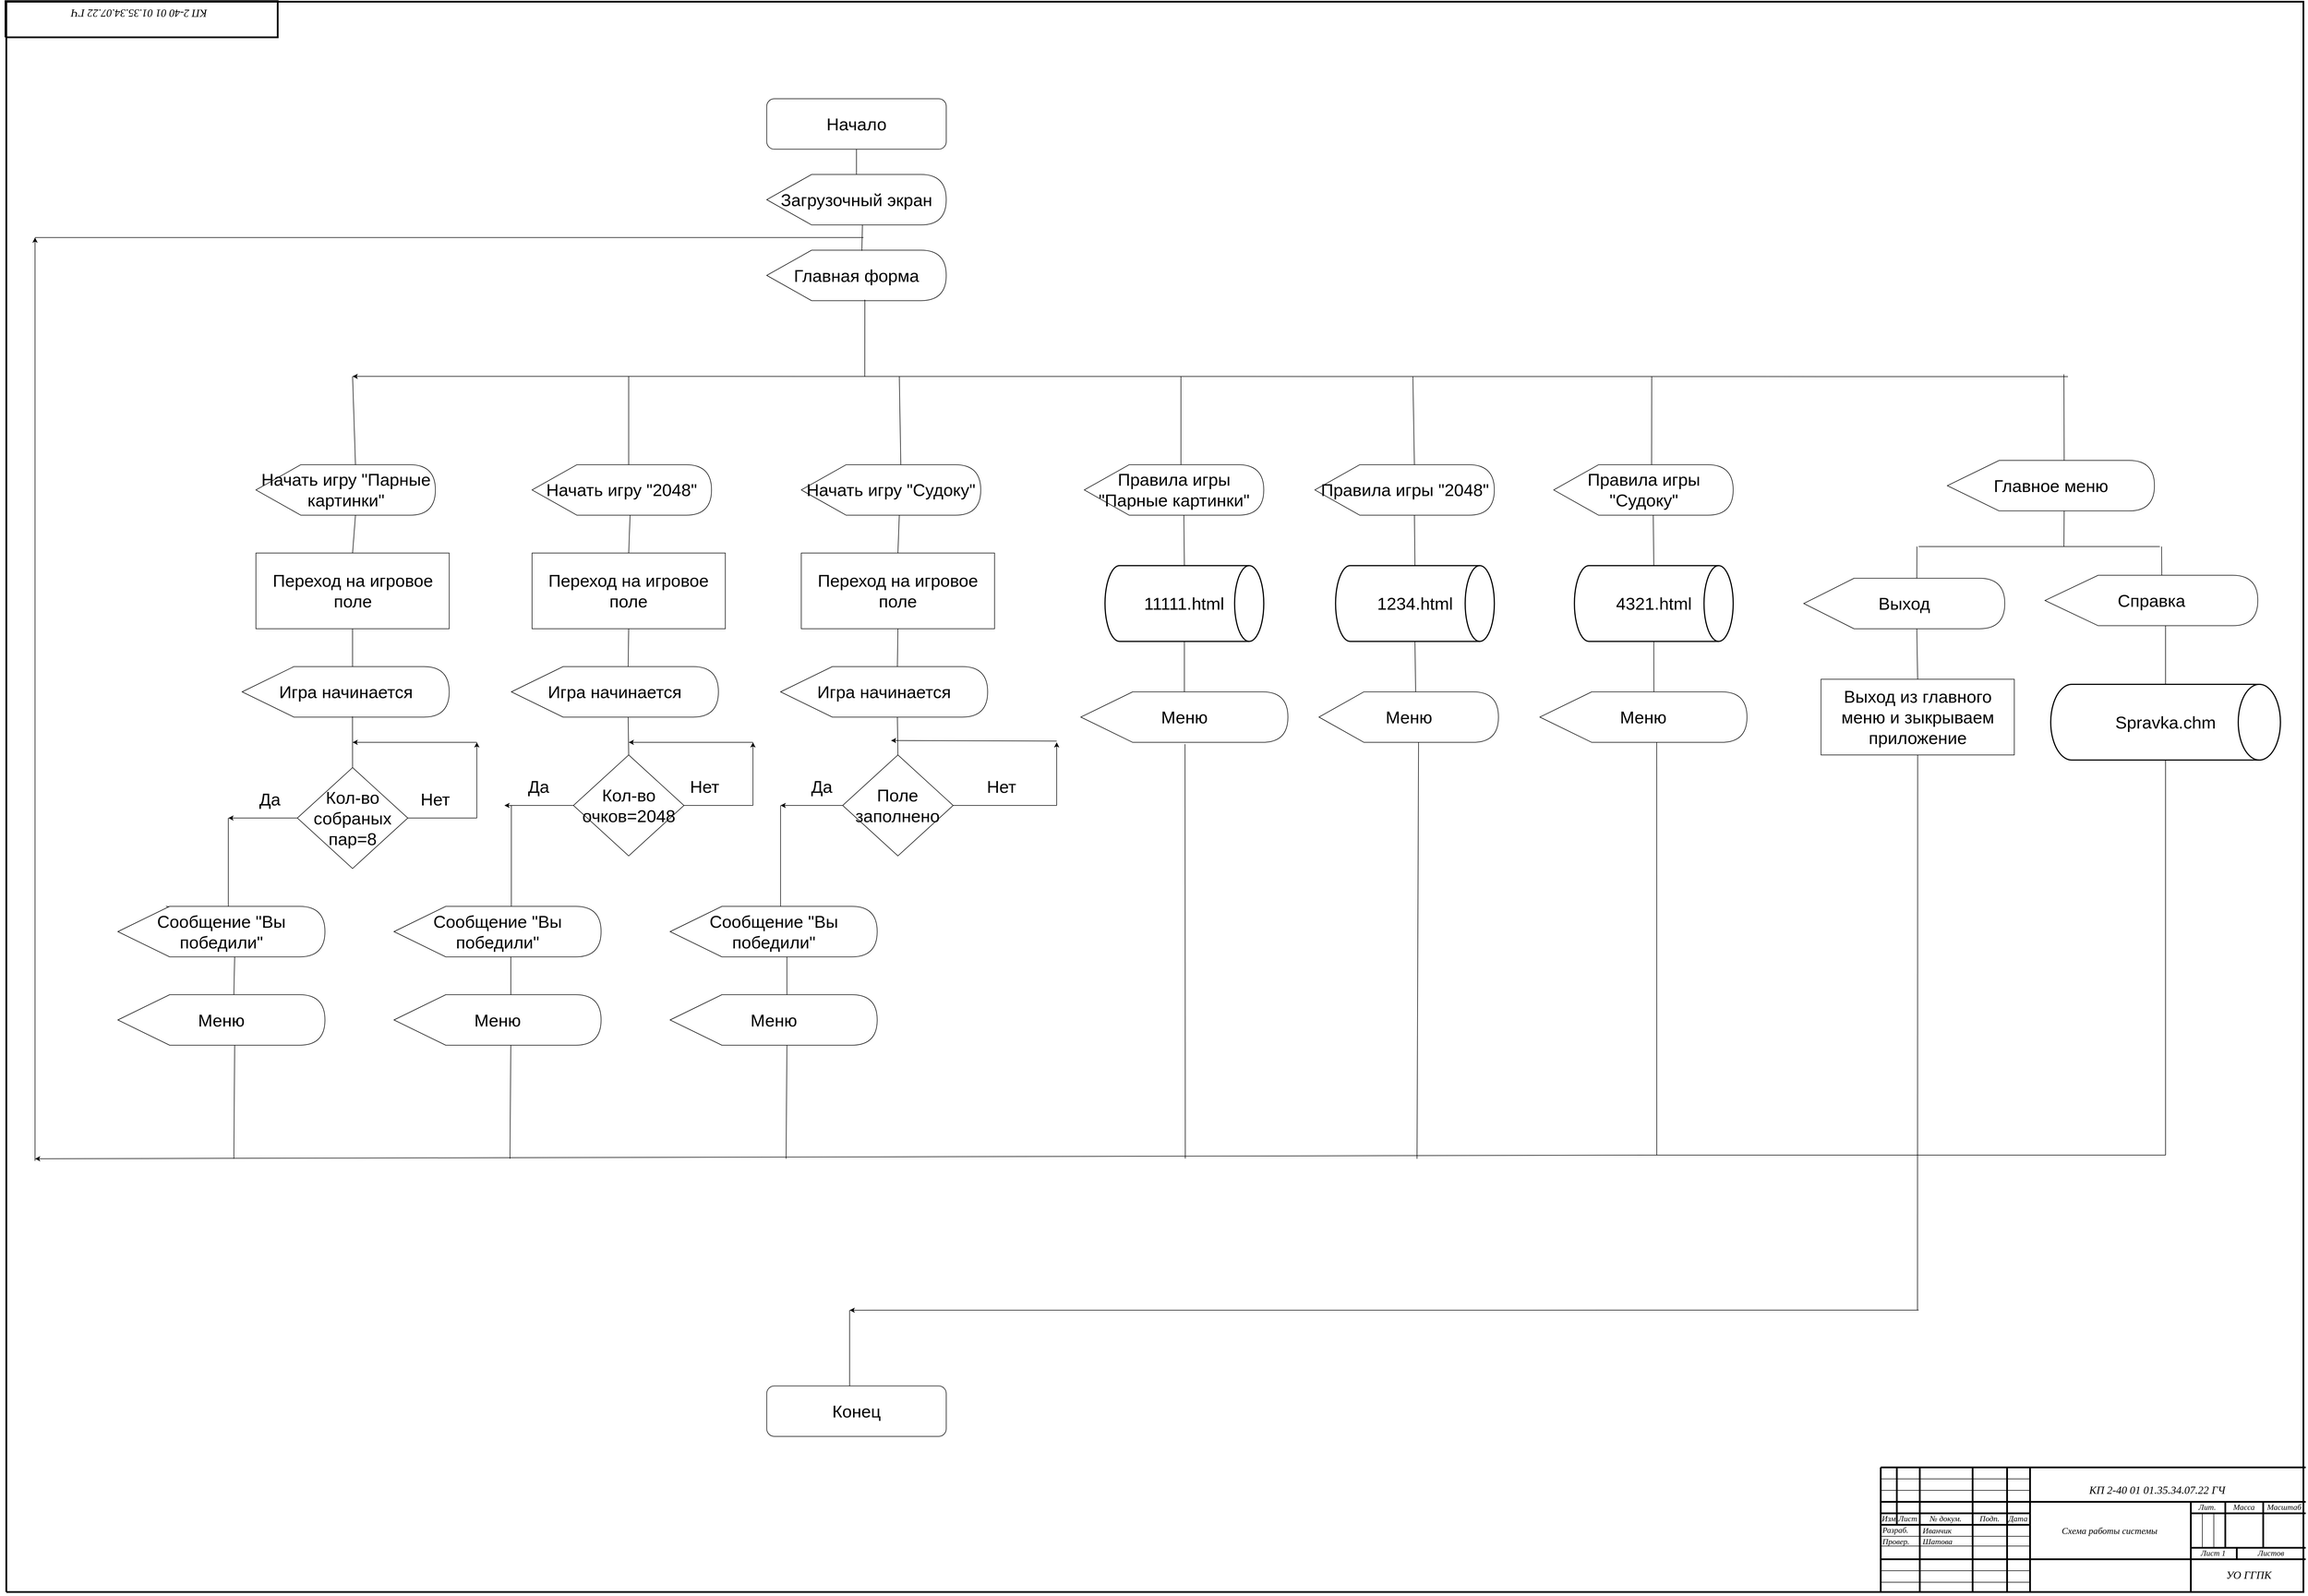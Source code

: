 <mxfile version="15.2.7" type="device"><diagram name="Страница-1" id="Страница-1"><mxGraphModel dx="3165" dy="1485" grid="1" gridSize="10" guides="1" tooltips="1" connect="1" arrows="1" fold="1" page="1" pageScale="1" pageWidth="3300" pageHeight="2339" math="0" shadow="0"><root><mxCell id="0"/><mxCell id="1" value="Блок-схема" parent="0"/><mxCell id="nMXjOoy7clYa7q8E7ANl-148" style="vsdxID=47;fillColor=none;gradientColor=none;shape=stencil(nZBLDoAgDERP0z3SIyjew0SURgSD+Lu9kMZoXLhwN9O+tukAlrNpJg1SzDH4QW/URgNYgZTkjA4UkwJUgGXng+6DX1zLfmoymdXo17xh5zmRJ6Q42BWCfc2oJfdAr+Yv+AP9Cb7OJ3H/2JG1HNGz/84klThPVCc=);strokeColor=none;labelBackgroundColor=none;rounded=0;html=1;whiteSpace=wrap;" parent="1" vertex="1"><mxGeometry x="1400" y="2110" width="482.6" height="63" as="geometry"/></mxCell><mxCell id="nMXjOoy7clYa7q8E7ANl-149" value="&lt;p style=&quot;margin-left: 0 ; margin-right: 0 ; margin-top: 17px ; margin-bottom: 0px ; text-indent: 0 ; direction: ltr&quot;&gt;&lt;font style=&quot;font-size: 19px ; font-family: &amp;#34;isocpeur&amp;#34; ; color: #000000 ; direction: ltr ; letter-spacing: 0px ; line-height: 120% ; opacity: 1&quot;&gt;&lt;i&gt;КП 2-40 01 01&lt;/i&gt;&lt;/font&gt;&lt;font style=&quot;font-size: 19px ; font-family: &amp;#34;isocpeur&amp;#34; ; color: #000000 ; direction: ltr ; letter-spacing: 0px ; line-height: 120% ; opacity: 1&quot;&gt;&lt;i&gt;.3&lt;/i&gt;&lt;/font&gt;&lt;font style=&quot;font-size: 19px ; font-family: &amp;#34;isocpeur&amp;#34; ; color: #000000 ; direction: ltr ; letter-spacing: 0px ; line-height: 120% ; opacity: 1&quot;&gt;&lt;i&gt;5&lt;/i&gt;&lt;/font&gt;&lt;font style=&quot;font-size: 19px ; font-family: &amp;#34;isocpeur&amp;#34; ; color: #000000 ; direction: ltr ; letter-spacing: 0px ; line-height: 120% ; opacity: 1&quot;&gt;&lt;i&gt;.34&lt;/i&gt;&lt;/font&gt;&lt;font style=&quot;font-size: 19px ; font-family: &amp;#34;isocpeur&amp;#34; ; color: #000000 ; direction: ltr ; letter-spacing: 0px ; line-height: 120% ; opacity: 1&quot;&gt;&lt;i&gt;.&lt;/i&gt;&lt;/font&gt;&lt;font style=&quot;font-size: 19px ; font-family: &amp;#34;isocpeur&amp;#34; ; color: #000000 ; direction: ltr ; letter-spacing: 0px ; line-height: 120% ; opacity: 1&quot;&gt;&lt;i&gt;07&lt;/i&gt;&lt;/font&gt;&lt;font style=&quot;font-size: 19px ; font-family: &amp;#34;isocpeur&amp;#34; ; color: #000000 ; direction: ltr ; letter-spacing: 0px ; line-height: 120% ; opacity: 1&quot;&gt;&lt;i&gt;.22&lt;/i&gt;&lt;/font&gt;&lt;font style=&quot;font-size: 19px ; font-family: &amp;#34;isocpeur&amp;#34; ; color: #000000 ; direction: ltr ; letter-spacing: 0px ; line-height: 120% ; opacity: 1&quot;&gt;&lt;i&gt;&amp;nbsp;ГЧ&lt;br&gt;&lt;/i&gt;&lt;/font&gt;&lt;/p&gt;" style="text;vsdxID=47;fillColor=none;gradientColor=none;strokeColor=none;labelBackgroundColor=none;rounded=0;html=1;whiteSpace=wrap;verticalAlign=middle;align=center;rotation=180.09;;html=1;" parent="nMXjOoy7clYa7q8E7ANl-148" vertex="1"><mxGeometry y="-0.32" width="482.6" height="60.32" as="geometry"/></mxCell><mxCell id="nMXjOoy7clYa7q8E7ANl-150" value="" style="verticalAlign=middle;align=center;vsdxID=42;fillColor=none;gradientColor=none;shape=stencil(nZBLDoAgDERP0z3SIyjew0SURgSD+Lu9kMZoXLhwN9O+tukAlrNpJg1SzDH4QW/URgNYgZTkjA4UkwJUgGXng+6DX1zLfmoymdXo17xh5zmRJ6Q42BWCfc2oJfdAr+Yv+AP9Cb7OJ3H/2JG1HNGz/84klThPVCc=);strokeColor=#000000;strokeWidth=3;spacingTop=-1;spacingBottom=-1;spacingLeft=-1;spacingRight=-1;labelBackgroundColor=none;rounded=0;html=1;whiteSpace=wrap;" parent="nMXjOoy7clYa7q8E7ANl-148" vertex="1"><mxGeometry x="8.6" width="474" height="63" as="geometry"/></mxCell><mxCell id="qyP1pCrzQwPZDltL_AmH-2" value="" style="verticalAlign=middle;align=center;vsdxID=1;fillColor=none;gradientColor=none;shape=stencil(nZBLDoAgDERP0z3SIyjew0SURgSD+Lu9kMZoXLhwN9O+tukAlrNpJg1SzDH4QW/URgNYgZTkjA4UkwJUgGXng+6DX1zLfmoymdXo17xh5zmRJ6Q42BWCfc2oJfdAr+Yv+AP9Cb7OJ3H/2JG1HNGz/84klThPVCc=);strokeColor=#000000;strokeWidth=3;labelBackgroundColor=none;rounded=0;html=1;whiteSpace=wrap;" parent="1" vertex="1"><mxGeometry x="1410" y="2111" width="4000" height="2770" as="geometry"/></mxCell><mxCell id="LrucmCN2TCav7z7ixniR-3" value="" style="group" vertex="1" connectable="0" parent="1"><mxGeometry x="4670" y="4650" width="745" height="237" as="geometry"/></mxCell><mxCell id="nMXjOoy7clYa7q8E7ANl-151" style="vsdxID=2;edgeStyle=none;startArrow=none;endArrow=none;startSize=5;endSize=5;strokeWidth=3;strokeColor=#000000;spacingTop=0;spacingBottom=0;spacingLeft=0;spacingRight=0;verticalAlign=middle;html=1;labelBackgroundColor=none;rounded=0;" parent="LrucmCN2TCav7z7ixniR-3" edge="1"><mxGeometry relative="1" as="geometry"><Array as="points"/><mxPoint x="4" y="230" as="sourcePoint"/><mxPoint x="4" y="14" as="targetPoint"/></mxGeometry></mxCell><mxCell id="nMXjOoy7clYa7q8E7ANl-152" style="vsdxID=3;edgeStyle=none;startArrow=none;endArrow=none;startSize=5;endSize=5;strokeWidth=3;strokeColor=#000000;spacingTop=0;spacingBottom=0;spacingLeft=0;spacingRight=0;verticalAlign=middle;html=1;labelBackgroundColor=none;rounded=0;" parent="LrucmCN2TCav7z7ixniR-3" edge="1"><mxGeometry relative="1" as="geometry"><mxPoint as="offset"/><Array as="points"/><mxPoint x="4" y="14" as="sourcePoint"/><mxPoint x="744" y="14" as="targetPoint"/></mxGeometry></mxCell><mxCell id="nMXjOoy7clYa7q8E7ANl-153" style="vsdxID=4;edgeStyle=none;startArrow=none;endArrow=none;startSize=5;endSize=5;strokeWidth=3;strokeColor=#000000;spacingTop=0;spacingBottom=0;spacingLeft=0;spacingRight=0;verticalAlign=middle;html=1;labelBackgroundColor=none;rounded=0;" parent="LrucmCN2TCav7z7ixniR-3" edge="1"><mxGeometry relative="1" as="geometry"><mxPoint as="offset"/><Array as="points"/><mxPoint x="4" y="74" as="sourcePoint"/><mxPoint x="744" y="74" as="targetPoint"/></mxGeometry></mxCell><mxCell id="nMXjOoy7clYa7q8E7ANl-154" value="" style="vsdxID=5;edgeStyle=none;startArrow=none;endArrow=none;startSize=5;endSize=5;strokeWidth=3;strokeColor=#000000;spacingTop=0;spacingBottom=0;spacingLeft=0;spacingRight=0;verticalAlign=middle;html=1;labelBackgroundColor=none;rounded=0;align=center;" parent="LrucmCN2TCav7z7ixniR-3" edge="1"><mxGeometry relative="1" as="geometry"><mxPoint as="offset"/><Array as="points"/><mxPoint x="4" y="174" as="sourcePoint"/><mxPoint x="744" y="174" as="targetPoint"/></mxGeometry></mxCell><mxCell id="nMXjOoy7clYa7q8E7ANl-155" style="vsdxID=6;edgeStyle=none;startArrow=none;endArrow=none;startSize=5;endSize=5;strokeWidth=3;strokeColor=#000000;spacingTop=0;spacingBottom=0;spacingLeft=0;spacingRight=0;verticalAlign=middle;html=1;labelBackgroundColor=none;rounded=0;" parent="LrucmCN2TCav7z7ixniR-3" edge="1"><mxGeometry relative="1" as="geometry"><Array as="points"/><mxPoint x="72" y="230" as="sourcePoint"/><mxPoint x="72" y="14" as="targetPoint"/></mxGeometry></mxCell><mxCell id="nMXjOoy7clYa7q8E7ANl-156" style="vsdxID=7;edgeStyle=none;startArrow=none;endArrow=none;startSize=5;endSize=5;strokeWidth=3;strokeColor=#000000;spacingTop=0;spacingBottom=0;spacingLeft=0;spacingRight=0;verticalAlign=middle;html=1;labelBackgroundColor=none;rounded=0;" parent="LrucmCN2TCav7z7ixniR-3" edge="1"><mxGeometry relative="1" as="geometry"><Array as="points"/><mxPoint x="164" y="230" as="sourcePoint"/><mxPoint x="164" y="14" as="targetPoint"/></mxGeometry></mxCell><mxCell id="nMXjOoy7clYa7q8E7ANl-157" style="vsdxID=8;edgeStyle=none;startArrow=none;endArrow=none;startSize=5;endSize=5;strokeWidth=3;strokeColor=#000000;spacingTop=0;spacingBottom=0;spacingLeft=0;spacingRight=0;verticalAlign=middle;html=1;labelBackgroundColor=none;rounded=0;" parent="LrucmCN2TCav7z7ixniR-3" edge="1"><mxGeometry relative="1" as="geometry"><Array as="points"/><mxPoint x="224" y="230" as="sourcePoint"/><mxPoint x="224" y="14" as="targetPoint"/></mxGeometry></mxCell><mxCell id="nMXjOoy7clYa7q8E7ANl-158" style="vsdxID=9;edgeStyle=none;startArrow=none;endArrow=none;startSize=5;endSize=5;strokeWidth=3;strokeColor=#000000;spacingTop=0;spacingBottom=0;spacingLeft=0;spacingRight=0;verticalAlign=middle;html=1;labelBackgroundColor=none;rounded=0;" parent="LrucmCN2TCav7z7ixniR-3" edge="1"><mxGeometry relative="1" as="geometry"><Array as="points"/><mxPoint x="264" y="230" as="sourcePoint"/><mxPoint x="264" y="14" as="targetPoint"/></mxGeometry></mxCell><mxCell id="nMXjOoy7clYa7q8E7ANl-159" style="vsdxID=10;edgeStyle=none;startArrow=none;endArrow=none;startSize=5;endSize=5;strokeWidth=3;strokeColor=#000000;spacingTop=0;spacingBottom=0;spacingLeft=0;spacingRight=0;verticalAlign=middle;html=1;labelBackgroundColor=none;rounded=0;" parent="LrucmCN2TCav7z7ixniR-3" edge="1"><mxGeometry relative="1" as="geometry"><Array as="points"/><mxPoint x="544" y="230" as="sourcePoint"/><mxPoint x="544" y="74" as="targetPoint"/></mxGeometry></mxCell><mxCell id="nMXjOoy7clYa7q8E7ANl-160" style="vsdxID=11;edgeStyle=none;startArrow=none;endArrow=none;startSize=5;endSize=5;strokeColor=#000000;spacingTop=0;spacingBottom=0;spacingLeft=0;spacingRight=0;verticalAlign=middle;html=1;labelBackgroundColor=none;rounded=0;" parent="LrucmCN2TCav7z7ixniR-3" edge="1"><mxGeometry relative="1" as="geometry"><Array as="points"/><mxPoint x="4" y="214" as="sourcePoint"/><mxPoint x="264" y="214" as="targetPoint"/></mxGeometry></mxCell><mxCell id="nMXjOoy7clYa7q8E7ANl-161" style="vsdxID=12;edgeStyle=none;startArrow=none;endArrow=none;startSize=5;endSize=5;strokeColor=#000000;spacingTop=0;spacingBottom=0;spacingLeft=0;spacingRight=0;verticalAlign=middle;html=1;labelBackgroundColor=none;rounded=0;" parent="LrucmCN2TCav7z7ixniR-3" edge="1"><mxGeometry relative="1" as="geometry"><Array as="points"/><mxPoint x="4" y="194" as="sourcePoint"/><mxPoint x="264" y="194" as="targetPoint"/></mxGeometry></mxCell><mxCell id="nMXjOoy7clYa7q8E7ANl-162" style="vsdxID=13;edgeStyle=none;startArrow=none;endArrow=none;startSize=5;endSize=5;strokeColor=#000000;spacingTop=0;spacingBottom=0;spacingLeft=0;spacingRight=0;verticalAlign=middle;html=1;labelBackgroundColor=none;rounded=0;entryX=-0.001;entryY=0.789;entryDx=0;entryDy=0;entryPerimeter=0;" parent="LrucmCN2TCav7z7ixniR-3" target="nMXjOoy7clYa7q8E7ANl-197" edge="1"><mxGeometry relative="1" as="geometry"><Array as="points"/><mxPoint x="5" y="151" as="sourcePoint"/><mxPoint x="269" y="152" as="targetPoint"/></mxGeometry></mxCell><mxCell id="nMXjOoy7clYa7q8E7ANl-163" style="vsdxID=14;edgeStyle=none;startArrow=none;endArrow=none;startSize=5;endSize=5;strokeColor=#000000;spacingTop=0;spacingBottom=0;spacingLeft=0;spacingRight=0;verticalAlign=middle;html=1;labelBackgroundColor=none;rounded=0;" parent="LrucmCN2TCav7z7ixniR-3" edge="1"><mxGeometry relative="1" as="geometry"><Array as="points"/><mxPoint x="4" y="134" as="sourcePoint"/><mxPoint x="264" y="134" as="targetPoint"/></mxGeometry></mxCell><mxCell id="nMXjOoy7clYa7q8E7ANl-164" style="vsdxID=15;edgeStyle=none;startArrow=none;endArrow=none;startSize=5;endSize=5;strokeWidth=3;strokeColor=#000000;spacingTop=0;spacingBottom=0;spacingLeft=0;spacingRight=0;verticalAlign=middle;html=1;labelBackgroundColor=none;rounded=0;" parent="LrucmCN2TCav7z7ixniR-3" edge="1"><mxGeometry relative="1" as="geometry"><Array as="points"/><mxPoint x="4" y="114" as="sourcePoint"/><mxPoint x="264" y="114" as="targetPoint"/></mxGeometry></mxCell><mxCell id="nMXjOoy7clYa7q8E7ANl-165" style="vsdxID=16;edgeStyle=none;startArrow=none;endArrow=none;startSize=5;endSize=5;strokeWidth=3;strokeColor=#000000;spacingTop=0;spacingBottom=0;spacingLeft=0;spacingRight=0;verticalAlign=middle;html=1;labelBackgroundColor=none;rounded=0;" parent="LrucmCN2TCav7z7ixniR-3" edge="1"><mxGeometry relative="1" as="geometry"><Array as="points"/><mxPoint x="4" y="94" as="sourcePoint"/><mxPoint x="264" y="94" as="targetPoint"/></mxGeometry></mxCell><mxCell id="nMXjOoy7clYa7q8E7ANl-166" style="vsdxID=17;edgeStyle=none;startArrow=none;endArrow=none;startSize=5;endSize=5;strokeColor=#000000;spacingTop=0;spacingBottom=0;spacingLeft=0;spacingRight=0;verticalAlign=middle;html=1;labelBackgroundColor=none;rounded=0;" parent="LrucmCN2TCav7z7ixniR-3" edge="1"><mxGeometry relative="1" as="geometry"><Array as="points"/><mxPoint x="4" y="54" as="sourcePoint"/><mxPoint x="264" y="54" as="targetPoint"/></mxGeometry></mxCell><mxCell id="nMXjOoy7clYa7q8E7ANl-167" style="vsdxID=18;edgeStyle=none;startArrow=none;endArrow=none;startSize=5;endSize=5;strokeColor=#000000;spacingTop=0;spacingBottom=0;spacingLeft=0;spacingRight=0;verticalAlign=middle;html=1;labelBackgroundColor=none;rounded=0;" parent="LrucmCN2TCav7z7ixniR-3" edge="1"><mxGeometry relative="1" as="geometry"><Array as="points"/><mxPoint x="4" y="34" as="sourcePoint"/><mxPoint x="264" y="34" as="targetPoint"/></mxGeometry></mxCell><mxCell id="nMXjOoy7clYa7q8E7ANl-168" style="vsdxID=19;edgeStyle=none;startArrow=none;endArrow=none;startSize=5;endSize=5;strokeWidth=3;strokeColor=#000000;spacingTop=0;spacingBottom=0;spacingLeft=0;spacingRight=0;verticalAlign=middle;html=1;labelBackgroundColor=none;rounded=0;" parent="LrucmCN2TCav7z7ixniR-3" edge="1"><mxGeometry relative="1" as="geometry"><Array as="points"/><mxPoint x="32" y="14" as="sourcePoint"/><mxPoint x="32" y="114" as="targetPoint"/></mxGeometry></mxCell><mxCell id="nMXjOoy7clYa7q8E7ANl-169" style="vsdxID=20;edgeStyle=none;startArrow=none;endArrow=none;startSize=5;endSize=5;strokeWidth=3;strokeColor=#000000;spacingTop=0;spacingBottom=0;spacingLeft=0;spacingRight=0;verticalAlign=middle;html=1;labelBackgroundColor=none;rounded=0;" parent="LrucmCN2TCav7z7ixniR-3" edge="1"><mxGeometry relative="1" as="geometry"><mxPoint as="offset"/><Array as="points"/><mxPoint x="544" y="154" as="sourcePoint"/><mxPoint x="744" y="154" as="targetPoint"/></mxGeometry></mxCell><mxCell id="nMXjOoy7clYa7q8E7ANl-170" style="vsdxID=21;edgeStyle=none;startArrow=none;endArrow=none;startSize=5;endSize=5;strokeWidth=3;strokeColor=#000000;spacingTop=0;spacingBottom=0;spacingLeft=0;spacingRight=0;verticalAlign=middle;html=1;labelBackgroundColor=none;rounded=0;" parent="LrucmCN2TCav7z7ixniR-3" edge="1"><mxGeometry relative="1" as="geometry"><mxPoint as="offset"/><Array as="points"/><mxPoint x="544" y="94" as="sourcePoint"/><mxPoint x="744" y="94" as="targetPoint"/></mxGeometry></mxCell><mxCell id="nMXjOoy7clYa7q8E7ANl-171" style="vsdxID=22;edgeStyle=none;startArrow=none;endArrow=none;startSize=5;endSize=5;strokeColor=#000000;spacingTop=0;spacingBottom=0;spacingLeft=0;spacingRight=0;verticalAlign=middle;html=1;labelBackgroundColor=none;rounded=0;" parent="LrucmCN2TCav7z7ixniR-3" edge="1"><mxGeometry relative="1" as="geometry"><Array as="points"/><mxPoint x="564" y="94" as="sourcePoint"/><mxPoint x="564" y="154" as="targetPoint"/></mxGeometry></mxCell><mxCell id="nMXjOoy7clYa7q8E7ANl-172" style="vsdxID=23;edgeStyle=none;startArrow=none;endArrow=none;startSize=5;endSize=5;strokeColor=#000000;spacingTop=0;spacingBottom=0;spacingLeft=0;spacingRight=0;verticalAlign=middle;html=1;labelBackgroundColor=none;rounded=0;" parent="LrucmCN2TCav7z7ixniR-3" edge="1"><mxGeometry relative="1" as="geometry"><Array as="points"/><mxPoint x="584" y="94" as="sourcePoint"/><mxPoint x="584" y="154" as="targetPoint"/></mxGeometry></mxCell><mxCell id="nMXjOoy7clYa7q8E7ANl-173" style="vsdxID=24;edgeStyle=none;startArrow=none;endArrow=none;startSize=5;endSize=5;strokeWidth=3;strokeColor=#000000;spacingTop=0;spacingBottom=0;spacingLeft=0;spacingRight=0;verticalAlign=middle;html=1;labelBackgroundColor=none;rounded=0;" parent="LrucmCN2TCav7z7ixniR-3" edge="1"><mxGeometry relative="1" as="geometry"><Array as="points"/><mxPoint x="604" y="74" as="sourcePoint"/><mxPoint x="604" y="154" as="targetPoint"/></mxGeometry></mxCell><mxCell id="nMXjOoy7clYa7q8E7ANl-174" style="vsdxID=25;edgeStyle=none;startArrow=none;endArrow=none;startSize=5;endSize=5;strokeWidth=3;strokeColor=#000000;spacingTop=0;spacingBottom=0;spacingLeft=0;spacingRight=0;verticalAlign=middle;html=1;labelBackgroundColor=none;rounded=0;" parent="LrucmCN2TCav7z7ixniR-3" edge="1"><mxGeometry relative="1" as="geometry"><Array as="points"/><mxPoint x="670" y="74" as="sourcePoint"/><mxPoint x="670" y="154" as="targetPoint"/></mxGeometry></mxCell><mxCell id="nMXjOoy7clYa7q8E7ANl-175" style="vsdxID=26;edgeStyle=none;startArrow=none;endArrow=none;startSize=5;endSize=5;strokeWidth=3;strokeColor=#000000;spacingTop=0;spacingBottom=0;spacingLeft=0;spacingRight=0;verticalAlign=middle;html=1;labelBackgroundColor=none;rounded=0;" parent="LrucmCN2TCav7z7ixniR-3" edge="1"><mxGeometry relative="1" as="geometry"><Array as="points"/><mxPoint x="624" y="154" as="sourcePoint"/><mxPoint x="624" y="174" as="targetPoint"/></mxGeometry></mxCell><mxCell id="nMXjOoy7clYa7q8E7ANl-176" value="&lt;p style=&quot;margin-left: 0 ; margin-right: 0 ; margin-top: 0px ; margin-bottom: 0px ; text-indent: 0 ; direction: ltr&quot;&gt;&lt;font style=&quot;font-size: 14px ; font-family: &amp;#34;isocpeur&amp;#34; ; color: #000000 ; direction: ltr ; letter-spacing: 0px ; line-height: 120% ; opacity: 1&quot;&gt;&lt;i&gt;&lt;br&gt;&lt;/i&gt;&lt;/font&gt;&lt;/p&gt;" style="verticalAlign=middle;align=left;vsdxID=27;fillColor=none;gradientColor=none;strokeColor=none;labelBackgroundColor=none;rounded=0;html=1;whiteSpace=wrap;" parent="LrucmCN2TCav7z7ixniR-3" vertex="1"><mxGeometry x="1" y="195" width="79" height="19" as="geometry"/></mxCell><mxCell id="nMXjOoy7clYa7q8E7ANl-177" value="&lt;p style=&quot;margin-left: 0 ; margin-right: 0 ; margin-top: 0px ; margin-bottom: 0px ; text-indent: 0 ; direction: ltr&quot;&gt;&lt;font style=&quot;font-size: 14px ; font-family: &amp;#34;isocpeur&amp;#34; ; color: #000000 ; direction: ltr ; letter-spacing: 0px ; line-height: 120% ; opacity: 1&quot;&gt;&lt;i&gt;&lt;br&gt;&lt;/i&gt;&lt;/font&gt;&lt;/p&gt;" style="verticalAlign=middle;align=left;vsdxID=28;fillColor=none;gradientColor=none;strokeColor=none;labelBackgroundColor=none;rounded=0;html=1;whiteSpace=wrap;" parent="LrucmCN2TCav7z7ixniR-3" vertex="1"><mxGeometry x="1" y="214" width="65" height="19" as="geometry"/></mxCell><mxCell id="nMXjOoy7clYa7q8E7ANl-178" value="&lt;p style=&quot;margin-left: 0 ; margin-right: 0 ; margin-top: 0px ; margin-bottom: 0px ; text-indent: 0 ; direction: ltr&quot;&gt;&lt;font style=&quot;font-size: 14px ; font-family: &amp;#34;isocpeur&amp;#34; ; color: #000000 ; direction: ltr ; letter-spacing: 0px ; line-height: 120% ; opacity: 1&quot;&gt;&lt;i&gt;&lt;br&gt;&lt;/i&gt;&lt;/font&gt;&lt;/p&gt;" style="verticalAlign=middle;align=left;vsdxID=29;fillColor=none;gradientColor=none;strokeColor=none;labelBackgroundColor=none;rounded=0;html=1;whiteSpace=wrap;" parent="LrucmCN2TCav7z7ixniR-3" vertex="1"><mxGeometry y="153" width="76" height="18" as="geometry"/></mxCell><mxCell id="nMXjOoy7clYa7q8E7ANl-179" value="&lt;p style=&quot;align:left;margin-left:0;margin-right:0;margin-top:0px;margin-bottom:0px;text-indent:0;valign:middle;direction:ltr;&quot;&gt;&lt;font style=&quot;font-size:14px;font-family:ISOCPEUR;color:#000000;direction:ltr;letter-spacing:0px;line-height:120%;opacity:1&quot;&gt;&lt;i&gt;Провер.&lt;br/&gt;&lt;/i&gt;&lt;/font&gt;&lt;/p&gt;" style="verticalAlign=middle;align=left;vsdxID=30;fillColor=none;gradientColor=none;strokeColor=none;labelBackgroundColor=none;rounded=0;html=1;whiteSpace=wrap;" parent="LrucmCN2TCav7z7ixniR-3" vertex="1"><mxGeometry x="5" y="134" width="69" height="19" as="geometry"/></mxCell><mxCell id="nMXjOoy7clYa7q8E7ANl-180" value="&lt;p style=&quot;align:left;margin-left:0;margin-right:0;margin-top:0px;margin-bottom:0px;text-indent:0;valign:middle;direction:ltr;&quot;&gt;&lt;font style=&quot;font-size:14px;font-family:ISOCPEUR;color:#000000;direction:ltr;letter-spacing:0px;line-height:120%;opacity:1&quot;&gt;&lt;i&gt;Разраб.&lt;br/&gt;&lt;/i&gt;&lt;/font&gt;&lt;/p&gt;" style="verticalAlign=middle;align=left;vsdxID=31;fillColor=none;gradientColor=none;strokeColor=none;labelBackgroundColor=none;rounded=0;html=1;whiteSpace=wrap;" parent="LrucmCN2TCav7z7ixniR-3" vertex="1"><mxGeometry x="5" y="115" width="69" height="17" as="geometry"/></mxCell><mxCell id="nMXjOoy7clYa7q8E7ANl-181" value="&lt;p style=&quot;align:center;margin-left:0;margin-right:0;margin-top:0px;margin-bottom:0px;text-indent:0;valign:middle;direction:ltr;&quot;&gt;&lt;font style=&quot;font-size:14px;font-family:ISOCPEUR;color:#000000;direction:ltr;letter-spacing:0px;line-height:120%;opacity:1&quot;&gt;&lt;i&gt;Изм&lt;br/&gt;&lt;/i&gt;&lt;/font&gt;&lt;/p&gt;" style="verticalAlign=middle;align=center;vsdxID=32;fillColor=none;gradientColor=none;strokeColor=none;labelBackgroundColor=none;rounded=0;html=1;whiteSpace=wrap;" parent="LrucmCN2TCav7z7ixniR-3" vertex="1"><mxGeometry y="95" width="36" height="17" as="geometry"/></mxCell><mxCell id="nMXjOoy7clYa7q8E7ANl-182" value="&lt;p style=&quot;align:center;margin-left:0;margin-right:0;margin-top:0px;margin-bottom:0px;text-indent:0;valign:middle;direction:ltr;&quot;&gt;&lt;font style=&quot;font-size:14px;font-family:ISOCPEUR;color:#000000;direction:ltr;letter-spacing:0px;line-height:120%;opacity:1&quot;&gt;&lt;i&gt;Лист&lt;br/&gt;&lt;/i&gt;&lt;/font&gt;&lt;/p&gt;" style="verticalAlign=middle;align=center;vsdxID=33;fillColor=none;gradientColor=none;strokeColor=none;labelBackgroundColor=none;rounded=0;html=1;whiteSpace=wrap;" parent="LrucmCN2TCav7z7ixniR-3" vertex="1"><mxGeometry x="30" y="95" width="42" height="17" as="geometry"/></mxCell><mxCell id="nMXjOoy7clYa7q8E7ANl-183" value="&lt;p style=&quot;align:center;margin-left:0;margin-right:0;margin-top:0px;margin-bottom:0px;text-indent:0;valign:middle;direction:ltr;&quot;&gt;&lt;font style=&quot;font-size:14px;font-family:ISOCPEUR;color:#000000;direction:ltr;letter-spacing:0px;line-height:120%;opacity:1&quot;&gt;&lt;i&gt;№ докум.&lt;br/&gt;&lt;/i&gt;&lt;/font&gt;&lt;/p&gt;" style="verticalAlign=middle;align=center;vsdxID=34;fillColor=none;gradientColor=none;strokeColor=none;labelBackgroundColor=none;rounded=0;html=1;whiteSpace=wrap;" parent="LrucmCN2TCav7z7ixniR-3" vertex="1"><mxGeometry x="73" y="95" width="88" height="17" as="geometry"/></mxCell><mxCell id="nMXjOoy7clYa7q8E7ANl-184" value="&lt;p style=&quot;align:center;margin-left:0;margin-right:0;margin-top:0px;margin-bottom:0px;text-indent:0;valign:middle;direction:ltr;&quot;&gt;&lt;font style=&quot;font-size:14px;font-family:ISOCPEUR;color:#000000;direction:ltr;letter-spacing:0px;line-height:120%;opacity:1&quot;&gt;&lt;i&gt;Подп.&lt;br/&gt;&lt;/i&gt;&lt;/font&gt;&lt;/p&gt;" style="verticalAlign=middle;align=center;vsdxID=35;fillColor=none;gradientColor=none;strokeColor=none;labelBackgroundColor=none;rounded=0;html=1;whiteSpace=wrap;" parent="LrucmCN2TCav7z7ixniR-3" vertex="1"><mxGeometry x="165" y="95" width="57" height="17" as="geometry"/></mxCell><mxCell id="nMXjOoy7clYa7q8E7ANl-185" value="&lt;p style=&quot;align:center;margin-left:0;margin-right:0;margin-top:0px;margin-bottom:0px;text-indent:0;valign:middle;direction:ltr;&quot;&gt;&lt;font style=&quot;font-size:14px;font-family:ISOCPEUR;color:#000000;direction:ltr;letter-spacing:0px;line-height:120%;opacity:1&quot;&gt;&lt;i&gt;Дата&lt;br/&gt;&lt;/i&gt;&lt;/font&gt;&lt;/p&gt;" style="verticalAlign=middle;align=center;vsdxID=36;fillColor=none;gradientColor=none;strokeColor=none;labelBackgroundColor=none;rounded=0;html=1;whiteSpace=wrap;" parent="LrucmCN2TCav7z7ixniR-3" vertex="1"><mxGeometry x="222" y="95" width="42" height="17" as="geometry"/></mxCell><mxCell id="nMXjOoy7clYa7q8E7ANl-186" value="&lt;p style=&quot;align:center;margin-left:0;margin-right:0;margin-top:0px;margin-bottom:0px;text-indent:0;valign:middle;direction:ltr;&quot;&gt;&lt;font style=&quot;font-size:14px;font-family:ISOCPEUR;color:#000000;direction:ltr;letter-spacing:0px;line-height:120%;opacity:1&quot;&gt;&lt;i&gt;Лит.&lt;br/&gt;&lt;/i&gt;&lt;/font&gt;&lt;/p&gt;" style="verticalAlign=middle;align=center;vsdxID=37;fillColor=none;gradientColor=none;strokeColor=none;labelBackgroundColor=none;rounded=0;html=1;whiteSpace=wrap;" parent="LrucmCN2TCav7z7ixniR-3" vertex="1"><mxGeometry x="544" y="75" width="57" height="17" as="geometry"/></mxCell><mxCell id="nMXjOoy7clYa7q8E7ANl-187" value="&lt;p style=&quot;align:center;margin-left:0;margin-right:0;margin-top:0px;margin-bottom:0px;text-indent:0;valign:middle;direction:ltr;&quot;&gt;&lt;font style=&quot;font-size:14px;font-family:ISOCPEUR;color:#000000;direction:ltr;letter-spacing:0px;line-height:120%;opacity:1&quot;&gt;&lt;i&gt;Масса&lt;br/&gt;&lt;/i&gt;&lt;/font&gt;&lt;/p&gt;" style="verticalAlign=middle;align=center;vsdxID=38;fillColor=none;gradientColor=none;strokeColor=none;labelBackgroundColor=none;rounded=0;html=1;whiteSpace=wrap;" parent="LrucmCN2TCav7z7ixniR-3" vertex="1"><mxGeometry x="605" y="75" width="63" height="17" as="geometry"/></mxCell><mxCell id="nMXjOoy7clYa7q8E7ANl-188" value="&lt;p style=&quot;align:center;margin-left:0;margin-right:0;margin-top:0px;margin-bottom:0px;text-indent:0;valign:middle;direction:ltr;&quot;&gt;&lt;font style=&quot;font-size:14px;font-family:ISOCPEUR;color:#000000;direction:ltr;letter-spacing:0px;line-height:120%;opacity:1&quot;&gt;&lt;i&gt;Масштаб&lt;br/&gt;&lt;/i&gt;&lt;/font&gt;&lt;/p&gt;" style="verticalAlign=middle;align=center;vsdxID=39;fillColor=none;gradientColor=none;strokeColor=none;labelBackgroundColor=none;rounded=0;html=1;whiteSpace=wrap;" parent="LrucmCN2TCav7z7ixniR-3" vertex="1"><mxGeometry x="671" y="75" width="71" height="17" as="geometry"/></mxCell><mxCell id="nMXjOoy7clYa7q8E7ANl-189" value="&lt;p style=&quot;align:center;margin-left:0;margin-right:0;margin-top:0px;margin-bottom:0px;text-indent:0;valign:middle;direction:ltr;&quot;&gt;&lt;font style=&quot;font-size:14px;font-family:ISOCPEUR;color:#000000;direction:ltr;letter-spacing:0px;line-height:120%;opacity:1&quot;&gt;&lt;i&gt;Листов &lt;br/&gt;&lt;/i&gt;&lt;/font&gt;&lt;/p&gt;" style="verticalAlign=middle;align=center;vsdxID=40;fillColor=none;gradientColor=none;strokeColor=none;labelBackgroundColor=none;rounded=0;html=1;whiteSpace=wrap;" parent="LrucmCN2TCav7z7ixniR-3" vertex="1"><mxGeometry x="625" y="155" width="117" height="17" as="geometry"/></mxCell><mxCell id="nMXjOoy7clYa7q8E7ANl-190" value="&lt;p style=&quot;align:center;margin-left:0;margin-right:0;margin-top:0px;margin-bottom:0px;text-indent:0;valign:middle;direction:ltr;&quot;&gt;&lt;font style=&quot;font-size:14px;font-family:ISOCPEUR;color:#000000;direction:ltr;letter-spacing:0px;line-height:120%;opacity:1&quot;&gt;&lt;i&gt;Лист 1&lt;br/&gt;&lt;/i&gt;&lt;/font&gt;&lt;/p&gt;" style="verticalAlign=middle;align=center;vsdxID=41;fillColor=none;gradientColor=none;strokeColor=none;labelBackgroundColor=none;rounded=0;html=1;whiteSpace=wrap;" parent="LrucmCN2TCav7z7ixniR-3" vertex="1"><mxGeometry x="545" y="155" width="76" height="17" as="geometry"/></mxCell><mxCell id="nMXjOoy7clYa7q8E7ANl-191" value="&lt;p style=&quot;margin-left: 0 ; margin-right: 0 ; margin-top: 0px ; margin-bottom: 0px ; text-indent: 0 ; direction: ltr&quot;&gt;&lt;font style=&quot;font-size: 14px ; font-family: &amp;#34;isocpeur&amp;#34; ; color: #000000 ; direction: ltr ; letter-spacing: 0px ; line-height: 120% ; opacity: 1&quot;&gt;&lt;i&gt;Шатова&lt;br&gt;&lt;/i&gt;&lt;/font&gt;&lt;/p&gt;" style="verticalAlign=middle;align=left;vsdxID=44;fillColor=none;gradientColor=none;shape=stencil(nZBLDoAgDERP0z3SIyjew0SURgSD+Lu9kMZoXLhwN9O+tukAlrNpJg1SzDH4QW/URgNYgZTkjA4UkwJUgGXng+6DX1zLfmoymdXo17xh5zmRJ6Q42BWCfc2oJfdAr+Yv+AP9Cb7OJ3H/2JG1HNGz/84klThPVCc=);strokeColor=none;labelBackgroundColor=none;rounded=0;html=1;whiteSpace=wrap;" parent="LrucmCN2TCav7z7ixniR-3" vertex="1"><mxGeometry x="75" y="130" width="138" height="28" as="geometry"/></mxCell><mxCell id="nMXjOoy7clYa7q8E7ANl-192" value="&lt;p style=&quot;margin-left: 0 ; margin-right: 0 ; margin-top: 0px ; margin-bottom: 0px ; text-indent: 0 ; direction: ltr&quot;&gt;&lt;font style=&quot;font-size: 14px ; font-family: &amp;#34;isocpeur&amp;#34; ; color: #000000 ; direction: ltr ; letter-spacing: 0px ; line-height: 120% ; opacity: 1&quot;&gt;&lt;i&gt;Иванчик&lt;br&gt;&lt;/i&gt;&lt;/font&gt;&lt;/p&gt;" style="verticalAlign=middle;align=left;vsdxID=45;fillColor=none;gradientColor=none;shape=stencil(nZBLDoAgDERP0z3SIyjew0SURgSD+Lu9kMZoXLhwN9O+tukAlrNpJg1SzDH4QW/URgNYgZTkjA4UkwJUgGXng+6DX1zLfmoymdXo17xh5zmRJ6Q42BWCfc2oJfdAr+Yv+AP9Cb7OJ3H/2JG1HNGz/84klThPVCc=);strokeColor=none;labelBackgroundColor=none;rounded=0;html=1;whiteSpace=wrap;" parent="LrucmCN2TCav7z7ixniR-3" vertex="1"><mxGeometry x="75" y="111" width="86" height="28" as="geometry"/></mxCell><mxCell id="nMXjOoy7clYa7q8E7ANl-193" value="&lt;p style=&quot;margin-left: 0 ; margin-right: 0 ; margin-top: 17px ; margin-bottom: 0px ; text-indent: 0 ; direction: ltr&quot;&gt;&lt;font style=&quot;font-size: 19px ; font-family: &amp;#34;isocpeur&amp;#34; ; color: #000000 ; direction: ltr ; letter-spacing: 0px ; line-height: 120% ; opacity: 1&quot;&gt;&lt;i&gt;КП 2-40 01 01&lt;/i&gt;&lt;/font&gt;&lt;font style=&quot;font-size: 19px ; font-family: &amp;#34;isocpeur&amp;#34; ; color: #000000 ; direction: ltr ; letter-spacing: 0px ; line-height: 120% ; opacity: 1&quot;&gt;&lt;i&gt;.3&lt;/i&gt;&lt;/font&gt;&lt;font style=&quot;font-size: 19px ; font-family: &amp;#34;isocpeur&amp;#34; ; color: #000000 ; direction: ltr ; letter-spacing: 0px ; line-height: 120% ; opacity: 1&quot;&gt;&lt;i&gt;5&lt;/i&gt;&lt;/font&gt;&lt;font style=&quot;font-size: 19px ; font-family: &amp;#34;isocpeur&amp;#34; ; color: #000000 ; direction: ltr ; letter-spacing: 0px ; line-height: 120% ; opacity: 1&quot;&gt;&lt;i&gt;.34&lt;/i&gt;&lt;/font&gt;&lt;font style=&quot;font-size: 19px ; font-family: &amp;#34;isocpeur&amp;#34; ; color: #000000 ; direction: ltr ; letter-spacing: 0px ; line-height: 120% ; opacity: 1&quot;&gt;&lt;i&gt;.&lt;/i&gt;&lt;/font&gt;&lt;font style=&quot;font-size: 19px ; font-family: &amp;#34;isocpeur&amp;#34; ; color: #000000 ; direction: ltr ; letter-spacing: 0px ; line-height: 120% ; opacity: 1&quot;&gt;&lt;i&gt;07&lt;/i&gt;&lt;/font&gt;&lt;font style=&quot;font-size: 19px ; font-family: &amp;#34;isocpeur&amp;#34; ; color: #000000 ; direction: ltr ; letter-spacing: 0px ; line-height: 120% ; opacity: 1&quot;&gt;&lt;i&gt;.22&lt;/i&gt;&lt;/font&gt;&lt;font style=&quot;font-size: 19px ; font-family: &amp;#34;isocpeur&amp;#34; ; color: #000000 ; direction: ltr ; letter-spacing: 0px ; line-height: 120% ; opacity: 1&quot;&gt;&lt;i&gt;&amp;nbsp;ГЧ&lt;br&gt;&lt;/i&gt;&lt;/font&gt;&lt;/p&gt;" style="verticalAlign=middle;align=center;vsdxID=46;fillColor=none;gradientColor=none;shape=stencil(nZBLDoAgDERP0z3SIyjew0SURgSD+Lu9kMZoXLhwN9O+tukAlrNpJg1SzDH4QW/URgNYgZTkjA4UkwJUgGXng+6DX1zLfmoymdXo17xh5zmRJ6Q42BWCfc2oJfdAr+Yv+AP9Cb7OJ3H/2JG1HNGz/84klThPVCc=);strokeColor=none;labelBackgroundColor=none;rounded=0;html=1;whiteSpace=wrap;" parent="LrucmCN2TCav7z7ixniR-3" vertex="1"><mxGeometry x="308" width="355" height="89" as="geometry"/></mxCell><mxCell id="nMXjOoy7clYa7q8E7ANl-194" value="&lt;p style=&quot;margin-left: 0 ; margin-right: 0 ; margin-top: 0px ; margin-bottom: 0px ; text-indent: 0 ; direction: ltr&quot;&gt;&lt;font style=&quot;font-size: 14px ; font-family: &amp;#34;isocpeur&amp;#34; ; color: #000000 ; direction: ltr ; letter-spacing: 0px ; line-height: 120% ; opacity: 1&quot;&gt;&lt;i&gt;&lt;br&gt;&lt;/i&gt;&lt;/font&gt;&lt;/p&gt;" style="verticalAlign=middle;align=left;vsdxID=79;fillColor=none;gradientColor=none;shape=stencil(nZBLDoAgDERP0z3SIyjew0SURgSD+Lu9kMZoXLhwN9O+tukAlrNpJg1SzDH4QW/URgNYgZTkjA4UkwJUgGXng+6DX1zLfmoymdXo17xh5zmRJ6Q42BWCfc2oJfdAr+Yv+AP9Cb7OJ3H/2JG1HNGz/84klThPVCc=);strokeColor=none;labelBackgroundColor=none;rounded=0;html=1;whiteSpace=wrap;" parent="LrucmCN2TCav7z7ixniR-3" vertex="1"><mxGeometry x="70" y="190" width="150" height="28" as="geometry"/></mxCell><mxCell id="nMXjOoy7clYa7q8E7ANl-195" value="&lt;p style=&quot;margin-left: 0 ; margin-right: 0 ; margin-top: 0px ; margin-bottom: 0px ; text-indent: 0 ; direction: ltr&quot;&gt;&lt;font style=&quot;font-size: 14px ; font-family: &amp;#34;isocpeur&amp;#34; ; color: #000000 ; direction: ltr ; letter-spacing: 0px ; line-height: 120% ; opacity: 1&quot;&gt;&lt;i&gt;&lt;br&gt;&lt;/i&gt;&lt;/font&gt;&lt;/p&gt;" style="verticalAlign=middle;align=left;vsdxID=81;fillColor=none;gradientColor=none;shape=stencil(nZBLDoAgDERP0z3SIyjew0SURgSD+Lu9kMZoXLhwN9O+tukAlrNpJg1SzDH4QW/URgNYgZTkjA4UkwJUgGXng+6DX1zLfmoymdXo17xh5zmRJ6Q42BWCfc2oJfdAr+Yv+AP9Cb7OJ3H/2JG1HNGz/84klThPVCc=);strokeColor=none;labelBackgroundColor=none;rounded=0;html=1;whiteSpace=wrap;" parent="LrucmCN2TCav7z7ixniR-3" vertex="1"><mxGeometry x="69" y="209" width="140" height="28" as="geometry"/></mxCell><mxCell id="nMXjOoy7clYa7q8E7ANl-196" value="&lt;p style=&quot;align:center;margin-left:0;margin-right:0;margin-top:0px;margin-bottom:0px;text-indent:0;valign:middle;direction:ltr;&quot;&gt;&lt;font style=&quot;font-size:19px;font-family:ISOCPEUR;color:#000000;direction:ltr;letter-spacing:0px;line-height:120%;opacity:1&quot;&gt;&lt;i&gt;УО ГГПК&lt;br/&gt;&lt;/i&gt;&lt;/font&gt;&lt;/p&gt;" style="verticalAlign=middle;align=center;vsdxID=48;fillColor=none;gradientColor=none;strokeColor=none;labelBackgroundColor=none;rounded=0;html=1;whiteSpace=wrap;" parent="LrucmCN2TCav7z7ixniR-3" vertex="1"><mxGeometry x="545" y="173" width="200" height="57" as="geometry"/></mxCell><mxCell id="nMXjOoy7clYa7q8E7ANl-197" value="&lt;font style=&quot;font-size: 16px ; font-family: &amp;#34;isocpeur&amp;#34; ; color: #000000 ; direction: ltr ; letter-spacing: 0px ; line-height: 120% ; opacity: 1&quot;&gt;&lt;i&gt;Схема работы системы&lt;br&gt;&lt;/i&gt;&lt;/font&gt;" style="verticalAlign=middle;align=center;vsdxID=43;fillColor=none;gradientColor=none;shape=stencil(nZBLDoAgDERP0z3SIyjew0SURgSD+Lu9kMZoXLhwN9O+tukAlrNpJg1SzDH4QW/URgNYgZTkjA4UkwJUgGXng+6DX1zLfmoymdXo17xh5zmRJ6Q42BWCfc2oJfdAr+Yv+AP9Cb7OJ3H/2JG1HNGz/84klThPVCc=);strokeColor=none;labelBackgroundColor=none;rounded=0;html=1;whiteSpace=wrap;" parent="LrucmCN2TCav7z7ixniR-3" vertex="1"><mxGeometry x="263" y="76" width="279" height="95" as="geometry"/></mxCell><mxCell id="03ASGbhiH_cT5wa6Jenc-2" value="&lt;font style=&quot;font-size: 30px&quot;&gt;Начало&lt;/font&gt;" style="rounded=1;whiteSpace=wrap;html=1;" parent="1" vertex="1"><mxGeometry x="2734.178" y="2280" width="312.534" height="87.925" as="geometry"/></mxCell><mxCell id="03ASGbhiH_cT5wa6Jenc-3" value="&lt;font style=&quot;font-size: 30px&quot;&gt;Загрузочный экран&lt;/font&gt;" style="shape=display;whiteSpace=wrap;html=1;" parent="1" vertex="1"><mxGeometry x="2734.178" y="2411.887" width="312.534" height="87.925" as="geometry"/></mxCell><mxCell id="03ASGbhiH_cT5wa6Jenc-4" value="" style="endArrow=none;html=1;rounded=0;exitX=0.5;exitY=1;exitDx=0;exitDy=0;" parent="1" source="03ASGbhiH_cT5wa6Jenc-2" target="03ASGbhiH_cT5wa6Jenc-3" edge="1"><mxGeometry width="50" height="50" relative="1" as="geometry"><mxPoint x="2950.548" y="2917.453" as="sourcePoint"/><mxPoint x="3070.753" y="2807.547" as="targetPoint"/></mxGeometry></mxCell><mxCell id="03ASGbhiH_cT5wa6Jenc-5" value="&lt;font style=&quot;font-size: 30px&quot;&gt;Главная форма&lt;/font&gt;" style="shape=display;whiteSpace=wrap;html=1;" parent="1" vertex="1"><mxGeometry x="2734.178" y="2543.774" width="312.534" height="87.925" as="geometry"/></mxCell><mxCell id="03ASGbhiH_cT5wa6Jenc-6" value="" style="endArrow=none;html=1;rounded=0;exitX=0.533;exitY=0.999;exitDx=0;exitDy=0;exitPerimeter=0;entryX=0.53;entryY=0.013;entryDx=0;entryDy=0;entryPerimeter=0;" parent="1" source="03ASGbhiH_cT5wa6Jenc-3" target="03ASGbhiH_cT5wa6Jenc-5" edge="1"><mxGeometry width="50" height="50" relative="1" as="geometry"><mxPoint x="2910" y="2500" as="sourcePoint"/><mxPoint x="2901" y="2540" as="targetPoint"/></mxGeometry></mxCell><mxCell id="03ASGbhiH_cT5wa6Jenc-7" value="" style="endArrow=none;html=1;rounded=0;" parent="1" edge="1"><mxGeometry width="50" height="50" relative="1" as="geometry"><mxPoint x="2904.87" y="2763.585" as="sourcePoint"/><mxPoint x="2905" y="2630" as="targetPoint"/></mxGeometry></mxCell><mxCell id="03ASGbhiH_cT5wa6Jenc-8" value="" style="endArrow=classic;html=1;rounded=0;" parent="1" edge="1"><mxGeometry width="50" height="50" relative="1" as="geometry"><mxPoint x="5000" y="2764" as="sourcePoint"/><mxPoint x="2012.945" y="2763.585" as="targetPoint"/></mxGeometry></mxCell><mxCell id="03ASGbhiH_cT5wa6Jenc-9" value="&lt;font style=&quot;font-size: 30px&quot;&gt;Начать игру &quot;Парные картинки&quot;&lt;/font&gt;" style="shape=display;whiteSpace=wrap;html=1;" parent="1" vertex="1"><mxGeometry x="1844.658" y="2917.453" width="312.534" height="87.925" as="geometry"/></mxCell><mxCell id="03ASGbhiH_cT5wa6Jenc-10" value="" style="endArrow=none;html=1;rounded=0;entryX=0;entryY=0;entryDx=173.353;entryDy=0;entryPerimeter=0;" parent="1" target="03ASGbhiH_cT5wa6Jenc-9" edge="1"><mxGeometry width="50" height="50" relative="1" as="geometry"><mxPoint x="2012.945" y="2763.585" as="sourcePoint"/><mxPoint x="2782.26" y="2741.604" as="targetPoint"/></mxGeometry></mxCell><mxCell id="03ASGbhiH_cT5wa6Jenc-11" value="&lt;font style=&quot;font-size: 30px&quot;&gt;Переход на игровое поле&lt;/font&gt;" style="rounded=0;whiteSpace=wrap;html=1;" parent="1" vertex="1"><mxGeometry x="1844.658" y="3071.321" width="336.575" height="131.887" as="geometry"/></mxCell><mxCell id="03ASGbhiH_cT5wa6Jenc-12" value="" style="endArrow=none;html=1;rounded=0;exitX=0;exitY=0;exitDx=173.353;exitDy=87.925;exitPerimeter=0;entryX=0.5;entryY=0;entryDx=0;entryDy=0;" parent="1" source="03ASGbhiH_cT5wa6Jenc-9" target="03ASGbhiH_cT5wa6Jenc-11" edge="1"><mxGeometry width="50" height="50" relative="1" as="geometry"><mxPoint x="2662.055" y="3291.132" as="sourcePoint"/><mxPoint x="2782.26" y="3181.226" as="targetPoint"/></mxGeometry></mxCell><mxCell id="03ASGbhiH_cT5wa6Jenc-14" value="&lt;font style=&quot;font-size: 30px&quot;&gt;Игра начинается&lt;/font&gt;" style="shape=display;whiteSpace=wrap;html=1;" parent="1" vertex="1"><mxGeometry x="1820.616" y="3269.151" width="360.616" height="87.925" as="geometry"/></mxCell><mxCell id="03ASGbhiH_cT5wa6Jenc-15" value="&lt;font style=&quot;font-size: 30px&quot;&gt;Кол-во собраных пар=8&lt;/font&gt;" style="rhombus;whiteSpace=wrap;html=1;" parent="1" vertex="1"><mxGeometry x="1916.781" y="3445" width="192.329" height="175.849" as="geometry"/></mxCell><mxCell id="03ASGbhiH_cT5wa6Jenc-16" value="" style="endArrow=none;html=1;exitX=0.5;exitY=1;exitDx=0;exitDy=0;" parent="1" source="03ASGbhiH_cT5wa6Jenc-11" edge="1"><mxGeometry width="50" height="50" relative="1" as="geometry"><mxPoint x="2253.356" y="3445" as="sourcePoint"/><mxPoint x="2012.945" y="3269.151" as="targetPoint"/></mxGeometry></mxCell><mxCell id="03ASGbhiH_cT5wa6Jenc-17" value="" style="endArrow=none;html=1;exitX=0.533;exitY=0.987;exitDx=0;exitDy=0;exitPerimeter=0;entryX=0.5;entryY=0;entryDx=0;entryDy=0;" parent="1" source="03ASGbhiH_cT5wa6Jenc-14" target="03ASGbhiH_cT5wa6Jenc-15" edge="1"><mxGeometry width="50" height="50" relative="1" as="geometry"><mxPoint x="2253.356" y="3445" as="sourcePoint"/><mxPoint x="2373.562" y="3335.094" as="targetPoint"/></mxGeometry></mxCell><mxCell id="03ASGbhiH_cT5wa6Jenc-18" value="&lt;font style=&quot;font-size: 30px&quot;&gt;Нет&lt;/font&gt;" style="text;html=1;strokeColor=none;fillColor=none;align=center;verticalAlign=middle;whiteSpace=wrap;rounded=0;" parent="1" vertex="1"><mxGeometry x="2109.11" y="3477.972" width="96.164" height="43.962" as="geometry"/></mxCell><mxCell id="03ASGbhiH_cT5wa6Jenc-19" value="" style="endArrow=none;html=1;entryX=1;entryY=0.5;entryDx=0;entryDy=0;" parent="1" target="03ASGbhiH_cT5wa6Jenc-15" edge="1"><mxGeometry width="50" height="50" relative="1" as="geometry"><mxPoint x="2229.315" y="3532.925" as="sourcePoint"/><mxPoint x="2229.315" y="3554.906" as="targetPoint"/></mxGeometry></mxCell><mxCell id="03ASGbhiH_cT5wa6Jenc-20" value="" style="endArrow=classic;html=1;" parent="1" edge="1"><mxGeometry width="50" height="50" relative="1" as="geometry"><mxPoint x="2229.315" y="3532.925" as="sourcePoint"/><mxPoint x="2229.315" y="3401.038" as="targetPoint"/></mxGeometry></mxCell><mxCell id="03ASGbhiH_cT5wa6Jenc-21" value="" style="endArrow=classic;html=1;" parent="1" edge="1"><mxGeometry width="50" height="50" relative="1" as="geometry"><mxPoint x="2229.315" y="3401.038" as="sourcePoint"/><mxPoint x="2012.945" y="3401.038" as="targetPoint"/></mxGeometry></mxCell><mxCell id="03ASGbhiH_cT5wa6Jenc-22" value="" style="endArrow=classic;html=1;exitX=0;exitY=0.5;exitDx=0;exitDy=0;" parent="1" source="03ASGbhiH_cT5wa6Jenc-15" edge="1"><mxGeometry width="50" height="50" relative="1" as="geometry"><mxPoint x="2253.356" y="3445" as="sourcePoint"/><mxPoint x="1796.575" y="3532.925" as="targetPoint"/></mxGeometry></mxCell><mxCell id="03ASGbhiH_cT5wa6Jenc-23" value="&lt;font style=&quot;font-size: 30px&quot;&gt;Да&lt;/font&gt;" style="text;html=1;strokeColor=none;fillColor=none;align=center;verticalAlign=middle;whiteSpace=wrap;rounded=0;" parent="1" vertex="1"><mxGeometry x="1820.616" y="3477.972" width="96.164" height="43.962" as="geometry"/></mxCell><mxCell id="03ASGbhiH_cT5wa6Jenc-24" value="" style="endArrow=none;html=1;entryX=0;entryY=0;entryDx=83.75;entryDy=0;entryPerimeter=0;" parent="1" target="03ASGbhiH_cT5wa6Jenc-25" edge="1"><mxGeometry width="50" height="50" relative="1" as="geometry"><mxPoint x="1796.575" y="3532.925" as="sourcePoint"/><mxPoint x="1796.575" y="3829.67" as="targetPoint"/><Array as="points"><mxPoint x="1796.575" y="3697.783"/></Array></mxGeometry></mxCell><mxCell id="03ASGbhiH_cT5wa6Jenc-25" value="&lt;font style=&quot;font-size: 30px&quot;&gt;Сообщение &quot;Вы победили&quot;&lt;/font&gt;" style="shape=display;whiteSpace=wrap;html=1;" parent="1" vertex="1"><mxGeometry x="1604.247" y="3686.792" width="360.616" height="87.925" as="geometry"/></mxCell><mxCell id="03ASGbhiH_cT5wa6Jenc-26" value="" style="endArrow=none;html=1;" parent="1" edge="1"><mxGeometry width="50" height="50" relative="1" as="geometry"><mxPoint x="2493.767" y="2917.453" as="sourcePoint"/><mxPoint x="2493.767" y="2763.585" as="targetPoint"/></mxGeometry></mxCell><mxCell id="03ASGbhiH_cT5wa6Jenc-27" value="&lt;font style=&quot;font-size: 30px&quot;&gt;Начать игру &quot;2048&quot;&lt;/font&gt;" style="shape=display;whiteSpace=wrap;html=1;" parent="1" vertex="1"><mxGeometry x="2325.479" y="2917.453" width="312.534" height="87.925" as="geometry"/></mxCell><mxCell id="03ASGbhiH_cT5wa6Jenc-28" value="&lt;font style=&quot;font-size: 30px&quot;&gt;Переход на игровое поле&lt;/font&gt;" style="rounded=0;whiteSpace=wrap;html=1;" parent="1" vertex="1"><mxGeometry x="2325.479" y="3071.321" width="336.575" height="131.887" as="geometry"/></mxCell><mxCell id="03ASGbhiH_cT5wa6Jenc-29" value="&lt;font style=&quot;font-size: 30px&quot;&gt;Игра начинается&lt;/font&gt;" style="shape=display;whiteSpace=wrap;html=1;" parent="1" vertex="1"><mxGeometry x="2289.418" y="3269.151" width="360.616" height="87.925" as="geometry"/></mxCell><mxCell id="03ASGbhiH_cT5wa6Jenc-30" value="&lt;font style=&quot;font-size: 30px&quot;&gt;Кол-во очков=2048&lt;/font&gt;" style="rhombus;whiteSpace=wrap;html=1;" parent="1" vertex="1"><mxGeometry x="2397.603" y="3423.019" width="192.329" height="175.849" as="geometry"/></mxCell><mxCell id="03ASGbhiH_cT5wa6Jenc-31" value="" style="endArrow=none;html=1;exitX=0.5;exitY=0;exitDx=0;exitDy=0;" parent="1" source="03ASGbhiH_cT5wa6Jenc-28" edge="1"><mxGeometry width="50" height="50" relative="1" as="geometry"><mxPoint x="2541.849" y="3049.34" as="sourcePoint"/><mxPoint x="2496.171" y="3005.377" as="targetPoint"/></mxGeometry></mxCell><mxCell id="03ASGbhiH_cT5wa6Jenc-32" value="" style="endArrow=none;html=1;entryX=0.5;entryY=1;entryDx=0;entryDy=0;exitX=0;exitY=0;exitDx=203.404;exitDy=0;exitPerimeter=0;" parent="1" source="03ASGbhiH_cT5wa6Jenc-29" target="03ASGbhiH_cT5wa6Jenc-28" edge="1"><mxGeometry width="50" height="50" relative="1" as="geometry"><mxPoint x="2686.096" y="3225.189" as="sourcePoint"/><mxPoint x="2469.726" y="3225.189" as="targetPoint"/></mxGeometry></mxCell><mxCell id="03ASGbhiH_cT5wa6Jenc-33" value="" style="endArrow=none;html=1;exitX=0.5;exitY=0;exitDx=0;exitDy=0;entryX=0;entryY=0;entryDx=203.404;entryDy=87.925;entryPerimeter=0;" parent="1" source="03ASGbhiH_cT5wa6Jenc-30" target="03ASGbhiH_cT5wa6Jenc-29" edge="1"><mxGeometry width="50" height="50" relative="1" as="geometry"><mxPoint x="2349.521" y="3335.094" as="sourcePoint"/><mxPoint x="2397.603" y="3379.057" as="targetPoint"/></mxGeometry></mxCell><mxCell id="03ASGbhiH_cT5wa6Jenc-34" value="" style="endArrow=none;html=1;exitX=1;exitY=0.5;exitDx=0;exitDy=0;" parent="1" source="03ASGbhiH_cT5wa6Jenc-30" edge="1"><mxGeometry width="50" height="50" relative="1" as="geometry"><mxPoint x="2662.055" y="3576.887" as="sourcePoint"/><mxPoint x="2710.137" y="3510.943" as="targetPoint"/></mxGeometry></mxCell><mxCell id="03ASGbhiH_cT5wa6Jenc-35" value="&lt;font style=&quot;font-size: 30px&quot;&gt;Нет&lt;/font&gt;" style="text;html=1;strokeColor=none;fillColor=none;align=center;verticalAlign=middle;whiteSpace=wrap;rounded=0;" parent="1" vertex="1"><mxGeometry x="2577.911" y="3455.991" width="96.164" height="43.962" as="geometry"/></mxCell><mxCell id="03ASGbhiH_cT5wa6Jenc-36" value="" style="endArrow=classic;html=1;" parent="1" edge="1"><mxGeometry width="50" height="50" relative="1" as="geometry"><mxPoint x="2710.137" y="3510.943" as="sourcePoint"/><mxPoint x="2710.137" y="3401.038" as="targetPoint"/></mxGeometry></mxCell><mxCell id="03ASGbhiH_cT5wa6Jenc-37" value="" style="endArrow=classic;html=1;" parent="1" edge="1"><mxGeometry width="50" height="50" relative="1" as="geometry"><mxPoint x="2710.137" y="3401.038" as="sourcePoint"/><mxPoint x="2493.767" y="3401.038" as="targetPoint"/></mxGeometry></mxCell><mxCell id="03ASGbhiH_cT5wa6Jenc-38" value="" style="endArrow=classic;html=1;exitX=0;exitY=0.5;exitDx=0;exitDy=0;" parent="1" source="03ASGbhiH_cT5wa6Jenc-30" edge="1"><mxGeometry width="50" height="50" relative="1" as="geometry"><mxPoint x="2349.521" y="3774.717" as="sourcePoint"/><mxPoint x="2277.397" y="3510.943" as="targetPoint"/></mxGeometry></mxCell><mxCell id="03ASGbhiH_cT5wa6Jenc-39" value="&lt;font style=&quot;font-size: 30px&quot;&gt;Да&lt;/font&gt;" style="text;html=1;strokeColor=none;fillColor=none;align=center;verticalAlign=middle;whiteSpace=wrap;rounded=0;" parent="1" vertex="1"><mxGeometry x="2289.418" y="3455.991" width="96.164" height="43.962" as="geometry"/></mxCell><mxCell id="03ASGbhiH_cT5wa6Jenc-40" value="" style="endArrow=none;html=1;" parent="1" edge="1"><mxGeometry width="50" height="50" relative="1" as="geometry"><mxPoint x="2289.418" y="3686.792" as="sourcePoint"/><mxPoint x="2289.418" y="3510.943" as="targetPoint"/></mxGeometry></mxCell><mxCell id="03ASGbhiH_cT5wa6Jenc-41" value="&lt;font style=&quot;font-size: 30px&quot;&gt;Сообщение &quot;Вы победили&quot;&lt;/font&gt;" style="shape=display;whiteSpace=wrap;html=1;" parent="1" vertex="1"><mxGeometry x="2085.068" y="3686.792" width="360.616" height="87.925" as="geometry"/></mxCell><mxCell id="03ASGbhiH_cT5wa6Jenc-42" value="&lt;font style=&quot;font-size: 30px&quot;&gt;Начать игру &quot;Судоку&quot;&lt;/font&gt;" style="shape=display;whiteSpace=wrap;html=1;" parent="1" vertex="1"><mxGeometry x="2794.281" y="2917.453" width="312.534" height="87.925" as="geometry"/></mxCell><mxCell id="03ASGbhiH_cT5wa6Jenc-43" value="&lt;font style=&quot;font-size: 30px&quot;&gt;Переход на игровое поле&lt;/font&gt;" style="rounded=0;whiteSpace=wrap;html=1;" parent="1" vertex="1"><mxGeometry x="2794.281" y="3071.321" width="336.575" height="131.887" as="geometry"/></mxCell><mxCell id="03ASGbhiH_cT5wa6Jenc-44" value="" style="endArrow=none;html=1;entryX=0;entryY=0;entryDx=173.353;entryDy=0;entryPerimeter=0;" parent="1" target="03ASGbhiH_cT5wa6Jenc-42" edge="1"><mxGeometry width="50" height="50" relative="1" as="geometry"><mxPoint x="2964.973" y="2763.585" as="sourcePoint"/><mxPoint x="2974.589" y="3664.811" as="targetPoint"/></mxGeometry></mxCell><mxCell id="03ASGbhiH_cT5wa6Jenc-45" value="" style="endArrow=none;html=1;exitX=0.5;exitY=0;exitDx=0;exitDy=0;" parent="1" source="03ASGbhiH_cT5wa6Jenc-43" edge="1"><mxGeometry width="50" height="50" relative="1" as="geometry"><mxPoint x="2854.384" y="3774.717" as="sourcePoint"/><mxPoint x="2964.973" y="3005.377" as="targetPoint"/></mxGeometry></mxCell><mxCell id="03ASGbhiH_cT5wa6Jenc-46" value="&lt;font style=&quot;font-size: 30px&quot;&gt;Игра начинается&lt;/font&gt;" style="shape=display;whiteSpace=wrap;html=1;" parent="1" vertex="1"><mxGeometry x="2758.219" y="3269.151" width="360.616" height="87.925" as="geometry"/></mxCell><mxCell id="03ASGbhiH_cT5wa6Jenc-47" value="&lt;font style=&quot;font-size: 30px&quot;&gt;Поле заполнено&lt;/font&gt;" style="rhombus;whiteSpace=wrap;html=1;" parent="1" vertex="1"><mxGeometry x="2866.404" y="3423.019" width="192.329" height="175.849" as="geometry"/></mxCell><mxCell id="03ASGbhiH_cT5wa6Jenc-48" value="" style="endArrow=none;html=1;entryX=1;entryY=0.5;entryDx=0;entryDy=0;" parent="1" target="03ASGbhiH_cT5wa6Jenc-47" edge="1"><mxGeometry width="50" height="50" relative="1" as="geometry"><mxPoint x="3239.041" y="3510.943" as="sourcePoint"/><mxPoint x="2734.178" y="3532.925" as="targetPoint"/></mxGeometry></mxCell><mxCell id="03ASGbhiH_cT5wa6Jenc-49" value="" style="endArrow=none;html=1;exitX=0;exitY=0;exitDx=203.404;exitDy=87.925;exitPerimeter=0;entryX=0.5;entryY=0;entryDx=0;entryDy=0;" parent="1" source="03ASGbhiH_cT5wa6Jenc-46" target="03ASGbhiH_cT5wa6Jenc-47" edge="1"><mxGeometry width="50" height="50" relative="1" as="geometry"><mxPoint x="2854.384" y="3774.717" as="sourcePoint"/><mxPoint x="2974.589" y="3664.811" as="targetPoint"/></mxGeometry></mxCell><mxCell id="03ASGbhiH_cT5wa6Jenc-50" value="" style="endArrow=none;html=1;exitX=0.5;exitY=1;exitDx=0;exitDy=0;entryX=0;entryY=0;entryDx=203.404;entryDy=0;entryPerimeter=0;" parent="1" source="03ASGbhiH_cT5wa6Jenc-43" target="03ASGbhiH_cT5wa6Jenc-46" edge="1"><mxGeometry width="50" height="50" relative="1" as="geometry"><mxPoint x="2854.384" y="3774.717" as="sourcePoint"/><mxPoint x="3142.877" y="3686.792" as="targetPoint"/></mxGeometry></mxCell><mxCell id="03ASGbhiH_cT5wa6Jenc-51" value="&lt;font style=&quot;font-size: 30px&quot;&gt;Нет&lt;/font&gt;" style="text;html=1;strokeColor=none;fillColor=none;align=center;verticalAlign=middle;whiteSpace=wrap;rounded=0;" parent="1" vertex="1"><mxGeometry x="3094.795" y="3455.991" width="96.164" height="43.962" as="geometry"/></mxCell><mxCell id="03ASGbhiH_cT5wa6Jenc-52" value="" style="endArrow=classic;html=1;" parent="1" edge="1"><mxGeometry width="50" height="50" relative="1" as="geometry"><mxPoint x="3239.041" y="3510.943" as="sourcePoint"/><mxPoint x="3239.041" y="3401.038" as="targetPoint"/></mxGeometry></mxCell><mxCell id="03ASGbhiH_cT5wa6Jenc-53" value="" style="endArrow=classic;html=1;" parent="1" edge="1"><mxGeometry width="50" height="50" relative="1" as="geometry"><mxPoint x="3239.041" y="3398.84" as="sourcePoint"/><mxPoint x="2950.548" y="3397.894" as="targetPoint"/></mxGeometry></mxCell><mxCell id="03ASGbhiH_cT5wa6Jenc-54" value="" style="endArrow=classic;html=1;exitX=0;exitY=0.5;exitDx=0;exitDy=0;" parent="1" source="03ASGbhiH_cT5wa6Jenc-47" edge="1"><mxGeometry width="50" height="50" relative="1" as="geometry"><mxPoint x="2854.384" y="3774.717" as="sourcePoint"/><mxPoint x="2758.219" y="3510.943" as="targetPoint"/></mxGeometry></mxCell><mxCell id="03ASGbhiH_cT5wa6Jenc-55" value="" style="endArrow=none;html=1;" parent="1" edge="1"><mxGeometry width="50" height="50" relative="1" as="geometry"><mxPoint x="2758.219" y="3510.943" as="sourcePoint"/><mxPoint x="2758.219" y="3686.792" as="targetPoint"/></mxGeometry></mxCell><mxCell id="03ASGbhiH_cT5wa6Jenc-56" value="&lt;font style=&quot;font-size: 30px&quot;&gt;Да&lt;/font&gt;" style="text;html=1;strokeColor=none;fillColor=none;align=center;verticalAlign=middle;whiteSpace=wrap;rounded=0;" parent="1" vertex="1"><mxGeometry x="2782.26" y="3455.991" width="96.164" height="43.962" as="geometry"/></mxCell><mxCell id="03ASGbhiH_cT5wa6Jenc-57" value="&lt;font style=&quot;font-size: 30px&quot;&gt;Сообщение &quot;Вы победили&quot;&lt;/font&gt;" style="shape=display;whiteSpace=wrap;html=1;" parent="1" vertex="1"><mxGeometry x="2565.89" y="3686.792" width="360.616" height="87.925" as="geometry"/></mxCell><mxCell id="03ASGbhiH_cT5wa6Jenc-58" value="" style="endArrow=none;html=1;" parent="1" edge="1"><mxGeometry width="50" height="50" relative="1" as="geometry"><mxPoint x="3455.411" y="2917.453" as="sourcePoint"/><mxPoint x="3455.411" y="2763.585" as="targetPoint"/></mxGeometry></mxCell><mxCell id="03ASGbhiH_cT5wa6Jenc-59" value="&lt;font style=&quot;font-size: 30px&quot;&gt;Правила игры &quot;Парные картинки&quot;&lt;/font&gt;" style="shape=display;whiteSpace=wrap;html=1;" parent="1" vertex="1"><mxGeometry x="3287.123" y="2917.453" width="312.534" height="87.925" as="geometry"/></mxCell><mxCell id="03ASGbhiH_cT5wa6Jenc-60" value="11111.html" style="strokeWidth=2;html=1;shape=mxgraph.flowchart.direct_data;whiteSpace=wrap;fontSize=30;" parent="1" vertex="1"><mxGeometry x="3323.185" y="3093.302" width="276.473" height="131.887" as="geometry"/></mxCell><mxCell id="03ASGbhiH_cT5wa6Jenc-61" value="" style="endArrow=none;html=1;entryX=0;entryY=0;entryDx=173.353;entryDy=87.925;entryPerimeter=0;exitX=0.5;exitY=0;exitDx=0;exitDy=0;exitPerimeter=0;" parent="1" source="03ASGbhiH_cT5wa6Jenc-60" target="03ASGbhiH_cT5wa6Jenc-59" edge="1"><mxGeometry width="50" height="50" relative="1" as="geometry"><mxPoint x="3623.699" y="3774.717" as="sourcePoint"/><mxPoint x="3743.904" y="3664.811" as="targetPoint"/></mxGeometry></mxCell><mxCell id="03ASGbhiH_cT5wa6Jenc-62" value="&lt;font style=&quot;font-size: 30px&quot;&gt;Правила игры &quot;2048&quot;&lt;/font&gt;" style="shape=display;whiteSpace=wrap;html=1;" parent="1" vertex="1"><mxGeometry x="3688.61" y="2917.453" width="312.534" height="87.925" as="geometry"/></mxCell><mxCell id="03ASGbhiH_cT5wa6Jenc-63" value="&lt;font style=&quot;font-size: 30px&quot;&gt;1234.html&lt;/font&gt;" style="strokeWidth=2;html=1;shape=mxgraph.flowchart.direct_data;whiteSpace=wrap;" parent="1" vertex="1"><mxGeometry x="3724.671" y="3093.302" width="276.473" height="131.887" as="geometry"/></mxCell><mxCell id="03ASGbhiH_cT5wa6Jenc-64" value="" style="endArrow=none;html=1;entryX=0;entryY=0;entryDx=173.353;entryDy=87.925;entryPerimeter=0;exitX=0.5;exitY=0;exitDx=0;exitDy=0;exitPerimeter=0;" parent="1" source="03ASGbhiH_cT5wa6Jenc-63" target="03ASGbhiH_cT5wa6Jenc-62" edge="1"><mxGeometry width="50" height="50" relative="1" as="geometry"><mxPoint x="4025.185" y="3774.717" as="sourcePoint"/><mxPoint x="4145.39" y="3664.811" as="targetPoint"/></mxGeometry></mxCell><mxCell id="03ASGbhiH_cT5wa6Jenc-65" value="&lt;font style=&quot;font-size: 30px&quot;&gt;Правила игры &quot;Судоку&quot;&lt;/font&gt;" style="shape=display;whiteSpace=wrap;html=1;" parent="1" vertex="1"><mxGeometry x="4104.521" y="2917.453" width="312.534" height="87.925" as="geometry"/></mxCell><mxCell id="03ASGbhiH_cT5wa6Jenc-66" value="&lt;font style=&quot;font-size: 30px&quot;&gt;4321.html&lt;/font&gt;" style="strokeWidth=2;html=1;shape=mxgraph.flowchart.direct_data;whiteSpace=wrap;" parent="1" vertex="1"><mxGeometry x="4140.582" y="3093.302" width="276.473" height="131.887" as="geometry"/></mxCell><mxCell id="03ASGbhiH_cT5wa6Jenc-67" value="" style="endArrow=none;html=1;entryX=0;entryY=0;entryDx=173.353;entryDy=87.925;entryPerimeter=0;exitX=0.5;exitY=0;exitDx=0;exitDy=0;exitPerimeter=0;" parent="1" source="03ASGbhiH_cT5wa6Jenc-66" target="03ASGbhiH_cT5wa6Jenc-65" edge="1"><mxGeometry width="50" height="50" relative="1" as="geometry"><mxPoint x="4441.096" y="3774.717" as="sourcePoint"/><mxPoint x="4561.301" y="3664.811" as="targetPoint"/></mxGeometry></mxCell><mxCell id="03ASGbhiH_cT5wa6Jenc-68" value="" style="endArrow=none;html=1;exitX=0;exitY=0;exitDx=173.353;exitDy=0;exitPerimeter=0;" parent="1" source="03ASGbhiH_cT5wa6Jenc-62" edge="1"><mxGeometry width="50" height="50" relative="1" as="geometry"><mxPoint x="3912.192" y="3774.717" as="sourcePoint"/><mxPoint x="3859.301" y="2763.585" as="targetPoint"/><Array as="points"/></mxGeometry></mxCell><mxCell id="03ASGbhiH_cT5wa6Jenc-69" value="" style="endArrow=none;html=1;" parent="1" edge="1"><mxGeometry width="50" height="50" relative="1" as="geometry"><mxPoint x="4275" y="2917" as="sourcePoint"/><mxPoint x="4275.212" y="2763.585" as="targetPoint"/></mxGeometry></mxCell><mxCell id="03ASGbhiH_cT5wa6Jenc-70" value="" style="endArrow=none;html=1;exitX=0;exitY=0;exitDx=203.404;exitDy=0;exitPerimeter=0;" parent="1" source="LDy4PhGloYVUX01tcCQ2-3" edge="1"><mxGeometry width="50" height="50" relative="1" as="geometry"><mxPoint x="4801.712" y="2917.453" as="sourcePoint"/><mxPoint x="4993" y="2760" as="targetPoint"/><Array as="points"/></mxGeometry></mxCell><mxCell id="03ASGbhiH_cT5wa6Jenc-71" value="&lt;span style=&quot;font-size: 30px&quot;&gt;Справка&lt;/span&gt;" style="shape=display;whiteSpace=wrap;html=1;" parent="1" vertex="1"><mxGeometry x="4960" y="3110" width="370.62" height="87.92" as="geometry"/></mxCell><mxCell id="03ASGbhiH_cT5wa6Jenc-73" value="" style="endArrow=classic;html=1;startArrow=none;" parent="1" edge="1"><mxGeometry width="50" height="50" relative="1" as="geometry"><mxPoint x="1460" y="4130" as="sourcePoint"/><mxPoint x="1460" y="2521.792" as="targetPoint"/></mxGeometry></mxCell><mxCell id="03ASGbhiH_cT5wa6Jenc-74" value="" style="endArrow=none;html=1;" parent="1" edge="1"><mxGeometry width="50" height="50" relative="1" as="geometry"><mxPoint x="1460" y="2521.792" as="sourcePoint"/><mxPoint x="2902.466" y="2521.792" as="targetPoint"/></mxGeometry></mxCell><mxCell id="03ASGbhiH_cT5wa6Jenc-75" value="" style="endArrow=classic;html=1;" parent="1" edge="1"><mxGeometry width="50" height="50" relative="1" as="geometry"><mxPoint x="4740" y="4390" as="sourcePoint"/><mxPoint x="2878.425" y="4390.189" as="targetPoint"/></mxGeometry></mxCell><mxCell id="03ASGbhiH_cT5wa6Jenc-76" value="&lt;font style=&quot;font-size: 30px&quot;&gt;Конец&lt;/font&gt;" style="rounded=1;whiteSpace=wrap;html=1;" parent="1" vertex="1"><mxGeometry x="2734.178" y="4522.075" width="312.534" height="87.925" as="geometry"/></mxCell><mxCell id="03ASGbhiH_cT5wa6Jenc-77" value="" style="endArrow=none;html=1;" parent="1" edge="1"><mxGeometry width="50" height="50" relative="1" as="geometry"><mxPoint x="2878.425" y="4390.189" as="sourcePoint"/><mxPoint x="2878.425" y="4522.075" as="targetPoint"/></mxGeometry></mxCell><mxCell id="03ASGbhiH_cT5wa6Jenc-78" value="&lt;font style=&quot;font-size: 30px&quot;&gt;Меню&lt;/font&gt;" style="shape=display;whiteSpace=wrap;html=1;" parent="1" vertex="1"><mxGeometry x="1604.247" y="3840.66" width="360.616" height="87.925" as="geometry"/></mxCell><mxCell id="03ASGbhiH_cT5wa6Jenc-79" value="" style="endArrow=none;html=1;entryX=0;entryY=0;entryDx=203.404;entryDy=87.925;entryPerimeter=0;" parent="1" target="03ASGbhiH_cT5wa6Jenc-25" edge="1"><mxGeometry width="50" height="50" relative="1" as="geometry"><mxPoint x="1806.192" y="3840.66" as="sourcePoint"/><mxPoint x="1916.781" y="3752.736" as="targetPoint"/></mxGeometry></mxCell><mxCell id="03ASGbhiH_cT5wa6Jenc-80" value="&lt;font style=&quot;font-size: 30px&quot;&gt;Меню&lt;/font&gt;" style="shape=display;whiteSpace=wrap;html=1;" parent="1" vertex="1"><mxGeometry x="2085.068" y="3840.66" width="360.616" height="87.925" as="geometry"/></mxCell><mxCell id="03ASGbhiH_cT5wa6Jenc-81" value="&lt;font style=&quot;font-size: 30px&quot;&gt;Меню&lt;/font&gt;" style="shape=display;whiteSpace=wrap;html=1;" parent="1" vertex="1"><mxGeometry x="2565.89" y="3840.66" width="360.616" height="87.925" as="geometry"/></mxCell><mxCell id="03ASGbhiH_cT5wa6Jenc-82" value="" style="endArrow=none;html=1;entryX=0;entryY=0;entryDx=203.404;entryDy=0;entryPerimeter=0;exitX=0;exitY=0;exitDx=203.404;exitDy=87.925;exitPerimeter=0;" parent="1" source="03ASGbhiH_cT5wa6Jenc-57" target="03ASGbhiH_cT5wa6Jenc-81" edge="1"><mxGeometry width="50" height="50" relative="1" as="geometry"><mxPoint x="1830.233" y="3862.642" as="sourcePoint"/><mxPoint x="1829.632" y="3796.698" as="targetPoint"/></mxGeometry></mxCell><mxCell id="03ASGbhiH_cT5wa6Jenc-83" value="" style="endArrow=none;html=1;entryX=0;entryY=0;entryDx=203.404;entryDy=87.925;entryPerimeter=0;exitX=0;exitY=0;exitDx=203.404;exitDy=0;exitPerimeter=0;" parent="1" source="03ASGbhiH_cT5wa6Jenc-80" target="03ASGbhiH_cT5wa6Jenc-41" edge="1"><mxGeometry width="50" height="50" relative="1" as="geometry"><mxPoint x="1854.274" y="3884.623" as="sourcePoint"/><mxPoint x="1853.673" y="3818.679" as="targetPoint"/></mxGeometry></mxCell><mxCell id="03ASGbhiH_cT5wa6Jenc-84" value="" style="endArrow=none;html=1;entryX=0;entryY=0;entryDx=203.404;entryDy=87.925;entryPerimeter=0;" parent="1" target="03ASGbhiH_cT5wa6Jenc-78" edge="1"><mxGeometry width="50" height="50" relative="1" as="geometry"><mxPoint x="1806.192" y="4126.415" as="sourcePoint"/><mxPoint x="1916.781" y="3972.547" as="targetPoint"/></mxGeometry></mxCell><mxCell id="03ASGbhiH_cT5wa6Jenc-85" value="" style="endArrow=none;html=1;entryX=0;entryY=0;entryDx=203.404;entryDy=87.925;entryPerimeter=0;" parent="1" target="03ASGbhiH_cT5wa6Jenc-80" edge="1"><mxGeometry width="50" height="50" relative="1" as="geometry"><mxPoint x="2287.014" y="4126.415" as="sourcePoint"/><mxPoint x="2397.603" y="3950.566" as="targetPoint"/></mxGeometry></mxCell><mxCell id="03ASGbhiH_cT5wa6Jenc-86" value="" style="endArrow=none;html=1;entryX=0;entryY=0;entryDx=203.404;entryDy=87.925;entryPerimeter=0;" parent="1" target="03ASGbhiH_cT5wa6Jenc-81" edge="1"><mxGeometry width="50" height="50" relative="1" as="geometry"><mxPoint x="2767.836" y="4126.415" as="sourcePoint"/><mxPoint x="2806.301" y="3950.566" as="targetPoint"/></mxGeometry></mxCell><mxCell id="03ASGbhiH_cT5wa6Jenc-87" value="&lt;font style=&quot;font-size: 30px&quot;&gt;Меню&lt;/font&gt;" style="shape=display;whiteSpace=wrap;html=1;" parent="1" vertex="1"><mxGeometry x="4080.479" y="3313.113" width="360.616" height="87.925" as="geometry"/></mxCell><mxCell id="03ASGbhiH_cT5wa6Jenc-88" value="&lt;font style=&quot;font-size: 30px&quot;&gt;Меню&lt;/font&gt;" style="shape=display;whiteSpace=wrap;html=1;" parent="1" vertex="1"><mxGeometry x="3695.822" y="3313.113" width="312.534" height="87.925" as="geometry"/></mxCell><mxCell id="03ASGbhiH_cT5wa6Jenc-89" value="&lt;font style=&quot;font-size: 30px&quot;&gt;Меню&lt;/font&gt;" style="shape=display;whiteSpace=wrap;html=1;" parent="1" vertex="1"><mxGeometry x="3281.113" y="3313.113" width="360.616" height="87.925" as="geometry"/></mxCell><mxCell id="03ASGbhiH_cT5wa6Jenc-90" value="" style="endArrow=none;html=1;entryX=0.5;entryY=1;entryDx=0;entryDy=0;entryPerimeter=0;" parent="1" source="03ASGbhiH_cT5wa6Jenc-89" target="03ASGbhiH_cT5wa6Jenc-60" edge="1"><mxGeometry width="50" height="50" relative="1" as="geometry"><mxPoint x="3407.329" y="3313.113" as="sourcePoint"/><mxPoint x="3527.534" y="3203.208" as="targetPoint"/></mxGeometry></mxCell><mxCell id="03ASGbhiH_cT5wa6Jenc-91" value="" style="endArrow=none;html=1;entryX=0.5;entryY=1;entryDx=0;entryDy=0;entryPerimeter=0;" parent="1" target="03ASGbhiH_cT5wa6Jenc-63" edge="1"><mxGeometry width="50" height="50" relative="1" as="geometry"><mxPoint x="3864.11" y="3313.113" as="sourcePoint"/><mxPoint x="4008.356" y="3225.189" as="targetPoint"/></mxGeometry></mxCell><mxCell id="03ASGbhiH_cT5wa6Jenc-92" value="" style="endArrow=none;html=1;entryX=0.5;entryY=1;entryDx=0;entryDy=0;entryPerimeter=0;" parent="1" target="03ASGbhiH_cT5wa6Jenc-66" edge="1"><mxGeometry width="50" height="50" relative="1" as="geometry"><mxPoint x="4279" y="3313" as="sourcePoint"/><mxPoint x="4320.89" y="3203.208" as="targetPoint"/></mxGeometry></mxCell><mxCell id="03ASGbhiH_cT5wa6Jenc-93" value="" style="endArrow=none;html=1;entryX=0.503;entryY=1.037;entryDx=0;entryDy=0;entryPerimeter=0;" parent="1" target="03ASGbhiH_cT5wa6Jenc-89" edge="1"><mxGeometry width="50" height="50" relative="1" as="geometry"><mxPoint x="3463" y="4126" as="sourcePoint"/><mxPoint x="3527.534" y="3401.038" as="targetPoint"/><Array as="points"/></mxGeometry></mxCell><mxCell id="03ASGbhiH_cT5wa6Jenc-94" value="" style="endArrow=none;html=1;entryX=0;entryY=0;entryDx=173.353;entryDy=87.925;entryPerimeter=0;" parent="1" target="03ASGbhiH_cT5wa6Jenc-88" edge="1"><mxGeometry width="50" height="50" relative="1" as="geometry"><mxPoint x="3866.514" y="4126.415" as="sourcePoint"/><mxPoint x="3506.498" y="3423.019" as="targetPoint"/></mxGeometry></mxCell><mxCell id="03ASGbhiH_cT5wa6Jenc-95" value="" style="endArrow=none;html=1;entryX=0;entryY=0;entryDx=203.404;entryDy=87.925;entryPerimeter=0;" parent="1" target="03ASGbhiH_cT5wa6Jenc-87" edge="1"><mxGeometry width="50" height="50" relative="1" as="geometry"><mxPoint x="4284" y="4120" as="sourcePoint"/><mxPoint x="3530.539" y="3445" as="targetPoint"/></mxGeometry></mxCell><mxCell id="03ASGbhiH_cT5wa6Jenc-96" value="" style="endArrow=classic;html=1;" parent="1" edge="1"><mxGeometry width="50" height="50" relative="1" as="geometry"><mxPoint x="4270" y="4120" as="sourcePoint"/><mxPoint x="1460" y="4126.415" as="targetPoint"/></mxGeometry></mxCell><mxCell id="LDy4PhGloYVUX01tcCQ2-3" value="&lt;span style=&quot;font-size: 30px&quot;&gt;Главное меню&lt;/span&gt;" style="shape=display;whiteSpace=wrap;html=1;" parent="1" vertex="1"><mxGeometry x="4790.004" y="2910.003" width="360.616" height="87.925" as="geometry"/></mxCell><mxCell id="LDy4PhGloYVUX01tcCQ2-4" value="&lt;font style=&quot;font-size: 30px&quot;&gt;Выход&lt;/font&gt;" style="shape=display;whiteSpace=wrap;html=1;" parent="1" vertex="1"><mxGeometry x="4540" y="3115.28" width="350" height="87.92" as="geometry"/></mxCell><mxCell id="LDy4PhGloYVUX01tcCQ2-8" value="" style="endArrow=none;html=1;" parent="1" edge="1"><mxGeometry width="50" height="50" relative="1" as="geometry"><mxPoint x="5160" y="3060" as="sourcePoint"/><mxPoint x="5000" y="3060" as="targetPoint"/></mxGeometry></mxCell><mxCell id="LDy4PhGloYVUX01tcCQ2-110" value="&lt;span style=&quot;font-size: 30px&quot;&gt;Выход из главного меню и зыкрываем приложение&lt;/span&gt;" style="rounded=0;whiteSpace=wrap;html=1;" parent="1" vertex="1"><mxGeometry x="4570" y="3291.13" width="336.57" height="131.89" as="geometry"/></mxCell><mxCell id="LDy4PhGloYVUX01tcCQ2-111" value="" style="endArrow=none;html=1;entryX=0;entryY=0;entryDx=196.77;entryDy=87.92;entryPerimeter=0;exitX=0.5;exitY=0;exitDx=0;exitDy=0;" parent="1" source="LDy4PhGloYVUX01tcCQ2-110" target="LDy4PhGloYVUX01tcCQ2-4" edge="1"><mxGeometry width="50" height="50" relative="1" as="geometry"><mxPoint x="4560" y="3570" as="sourcePoint"/><mxPoint x="4740" y="3220" as="targetPoint"/></mxGeometry></mxCell><mxCell id="LDy4PhGloYVUX01tcCQ2-112" value="&lt;span style=&quot;font-size: 30px&quot;&gt;Spravka.chm&lt;/span&gt;" style="strokeWidth=2;html=1;shape=mxgraph.flowchart.direct_data;whiteSpace=wrap;" parent="1" vertex="1"><mxGeometry x="4970" y="3300" width="400" height="131.89" as="geometry"/></mxCell><mxCell id="LDy4PhGloYVUX01tcCQ2-113" value="" style="endArrow=none;html=1;exitX=0.5;exitY=0;exitDx=0;exitDy=0;exitPerimeter=0;" parent="1" source="LDy4PhGloYVUX01tcCQ2-112" edge="1"><mxGeometry width="50" height="50" relative="1" as="geometry"><mxPoint x="4560" y="3570" as="sourcePoint"/><mxPoint x="5170" y="3198" as="targetPoint"/></mxGeometry></mxCell><mxCell id="LDy4PhGloYVUX01tcCQ2-6" value="" style="endArrow=none;html=1;entryX=0;entryY=0;entryDx=203.404;entryDy=87.925;entryPerimeter=0;" parent="1" target="LDy4PhGloYVUX01tcCQ2-3" edge="1"><mxGeometry width="50" height="50" relative="1" as="geometry"><mxPoint x="4993" y="3060" as="sourcePoint"/><mxPoint x="3970" y="3730" as="targetPoint"/></mxGeometry></mxCell><mxCell id="LDy4PhGloYVUX01tcCQ2-7" value="" style="endArrow=none;html=1;" parent="1" edge="1"><mxGeometry width="50" height="50" relative="1" as="geometry"><mxPoint x="4740" y="3060" as="sourcePoint"/><mxPoint x="5000" y="3060" as="targetPoint"/></mxGeometry></mxCell><mxCell id="LDy4PhGloYVUX01tcCQ2-9" value="" style="endArrow=none;html=1;entryX=0;entryY=0;entryDx=203.404;entryDy=0;entryPerimeter=0;" parent="1" target="03ASGbhiH_cT5wa6Jenc-71" edge="1"><mxGeometry width="50" height="50" relative="1" as="geometry"><mxPoint x="5163" y="3060" as="sourcePoint"/><mxPoint x="3970" y="3730" as="targetPoint"/></mxGeometry></mxCell><mxCell id="LDy4PhGloYVUX01tcCQ2-10" value="" style="endArrow=none;html=1;entryX=0;entryY=0;entryDx=196.77;entryDy=0;entryPerimeter=0;" parent="1" target="LDy4PhGloYVUX01tcCQ2-4" edge="1"><mxGeometry width="50" height="50" relative="1" as="geometry"><mxPoint x="4737" y="3060" as="sourcePoint"/><mxPoint x="4930" y="3110" as="targetPoint"/></mxGeometry></mxCell><mxCell id="LDy4PhGloYVUX01tcCQ2-114" value="" style="endArrow=none;html=1;entryX=0.5;entryY=1;entryDx=0;entryDy=0;entryPerimeter=0;" parent="1" target="LDy4PhGloYVUX01tcCQ2-112" edge="1"><mxGeometry width="50" height="50" relative="1" as="geometry"><mxPoint x="5170" y="4120" as="sourcePoint"/><mxPoint x="4770" y="3600" as="targetPoint"/></mxGeometry></mxCell><mxCell id="d954yT0khJEp7LjJDZMl-2" value="" style="endArrow=none;html=1;" parent="1" edge="1"><mxGeometry width="50" height="50" relative="1" as="geometry"><mxPoint x="4250" y="4120" as="sourcePoint"/><mxPoint x="5170" y="4120" as="targetPoint"/></mxGeometry></mxCell><mxCell id="d954yT0khJEp7LjJDZMl-3" value="" style="endArrow=none;html=1;entryX=0.5;entryY=1;entryDx=0;entryDy=0;" parent="1" target="LDy4PhGloYVUX01tcCQ2-110" edge="1"><mxGeometry width="50" height="50" relative="1" as="geometry"><mxPoint x="4738" y="4390" as="sourcePoint"/><mxPoint x="4830" y="4040" as="targetPoint"/><Array as="points"/></mxGeometry></mxCell><mxCell id="2" value="Соединительная линия" parent="0"/></root></mxGraphModel></diagram></mxfile>